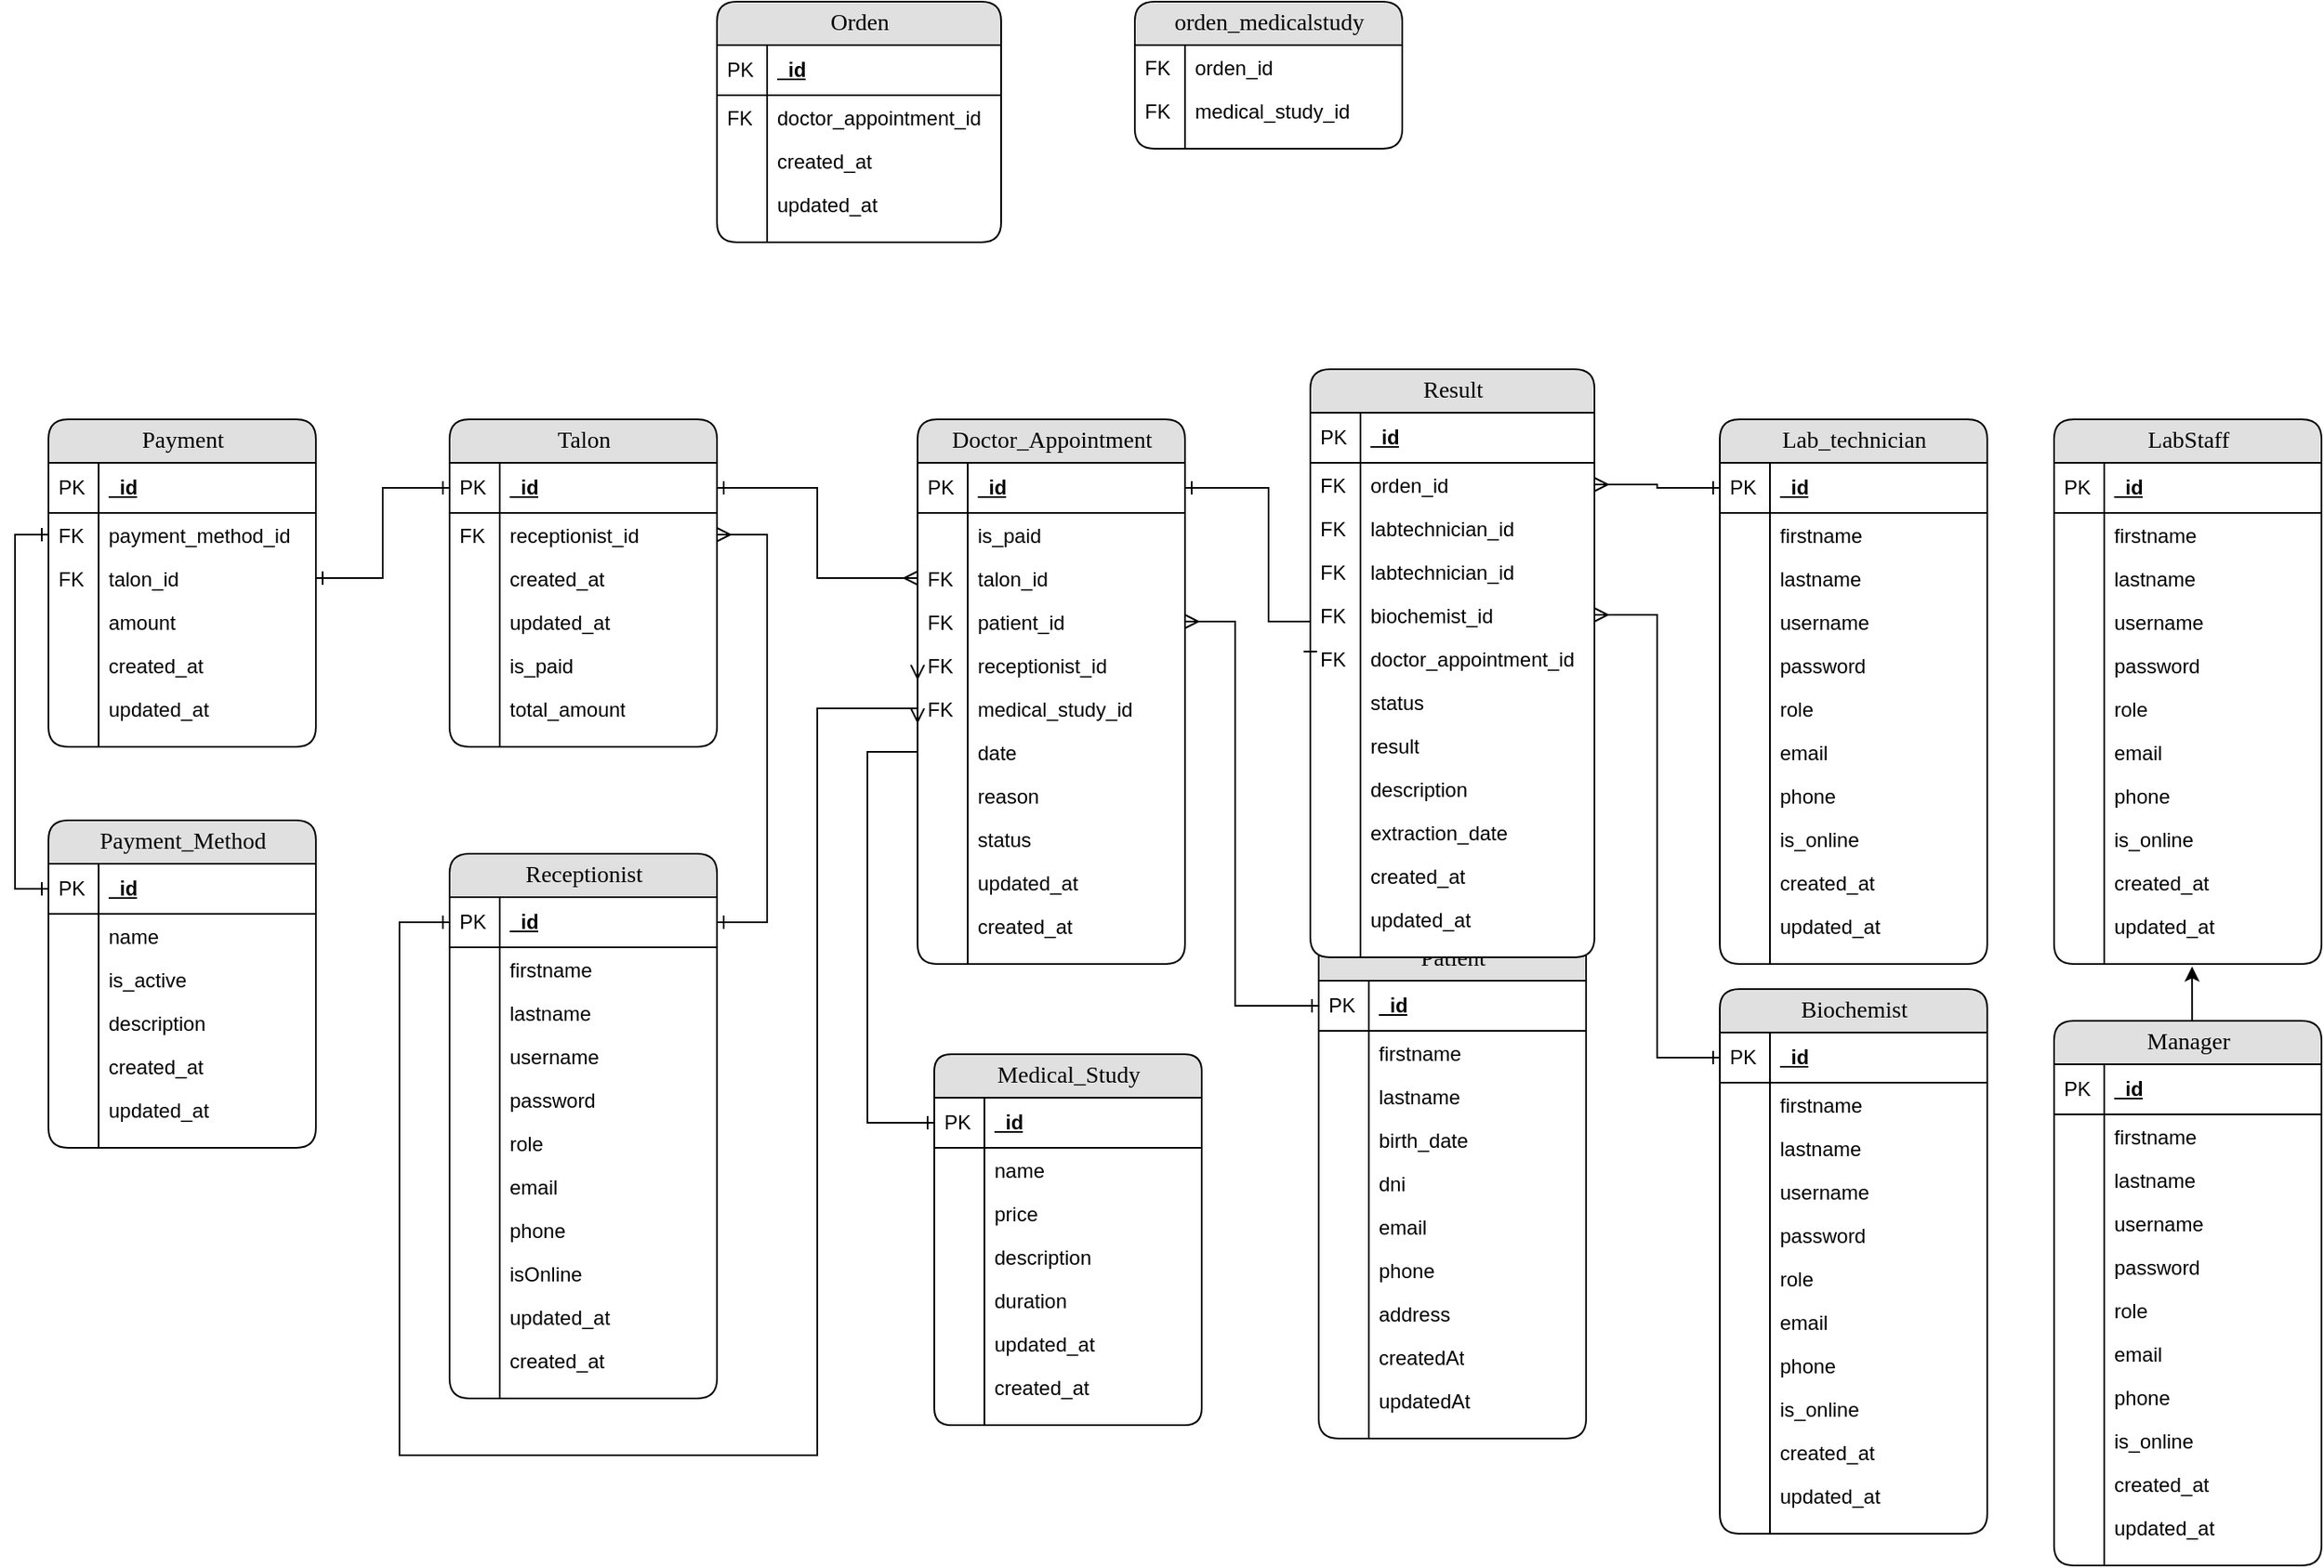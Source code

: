 <mxfile version="28.2.5">
  <diagram name="Page-1" id="e56a1550-8fbb-45ad-956c-1786394a9013">
    <mxGraphModel dx="3626" dy="2443" grid="1" gridSize="10" guides="1" tooltips="1" connect="1" arrows="1" fold="1" page="1" pageScale="1" pageWidth="1100" pageHeight="850" background="none" math="0" shadow="0">
      <root>
        <mxCell id="0" />
        <mxCell id="1" parent="0" />
        <mxCell id="2e49270ec7c68f3f-80" value="Manager" style="swimlane;html=1;fontStyle=0;childLayout=stackLayout;horizontal=1;startSize=26;fillColor=#e0e0e0;horizontalStack=0;resizeParent=1;resizeLast=0;collapsible=1;marginBottom=0;swimlaneFillColor=#ffffff;align=center;rounded=1;shadow=0;comic=0;labelBackgroundColor=none;strokeWidth=1;fontFamily=Verdana;fontSize=14;gradientColor=none;" parent="1" vertex="1">
          <mxGeometry x="40" y="-1000" width="160" height="326" as="geometry" />
        </mxCell>
        <mxCell id="2e49270ec7c68f3f-81" value="_id" style="shape=partialRectangle;top=0;left=0;right=0;bottom=1;html=1;align=left;verticalAlign=middle;fillColor=none;spacingLeft=34;spacingRight=4;whiteSpace=wrap;overflow=hidden;rotatable=0;points=[[0,0.5],[1,0.5]];portConstraint=eastwest;dropTarget=0;fontStyle=5;" parent="2e49270ec7c68f3f-80" vertex="1">
          <mxGeometry y="26" width="160" height="30" as="geometry" />
        </mxCell>
        <mxCell id="2e49270ec7c68f3f-82" value="PK" style="shape=partialRectangle;top=0;left=0;bottom=0;html=1;fillColor=none;align=left;verticalAlign=middle;spacingLeft=4;spacingRight=4;whiteSpace=wrap;overflow=hidden;rotatable=0;points=[];portConstraint=eastwest;part=1;" parent="2e49270ec7c68f3f-81" vertex="1" connectable="0">
          <mxGeometry width="30" height="30" as="geometry" />
        </mxCell>
        <mxCell id="2e49270ec7c68f3f-83" value="firstname" style="shape=partialRectangle;top=0;left=0;right=0;bottom=0;html=1;align=left;verticalAlign=top;fillColor=none;spacingLeft=34;spacingRight=4;whiteSpace=wrap;overflow=hidden;rotatable=0;points=[[0,0.5],[1,0.5]];portConstraint=eastwest;dropTarget=0;" parent="2e49270ec7c68f3f-80" vertex="1">
          <mxGeometry y="56" width="160" height="26" as="geometry" />
        </mxCell>
        <mxCell id="2e49270ec7c68f3f-84" value="" style="shape=partialRectangle;top=0;left=0;bottom=0;html=1;fillColor=none;align=left;verticalAlign=top;spacingLeft=4;spacingRight=4;whiteSpace=wrap;overflow=hidden;rotatable=0;points=[];portConstraint=eastwest;part=1;" parent="2e49270ec7c68f3f-83" vertex="1" connectable="0">
          <mxGeometry width="30" height="26" as="geometry" />
        </mxCell>
        <mxCell id="2e49270ec7c68f3f-85" value="lastname" style="shape=partialRectangle;top=0;left=0;right=0;bottom=0;html=1;align=left;verticalAlign=top;fillColor=none;spacingLeft=34;spacingRight=4;whiteSpace=wrap;overflow=hidden;rotatable=0;points=[[0,0.5],[1,0.5]];portConstraint=eastwest;dropTarget=0;" parent="2e49270ec7c68f3f-80" vertex="1">
          <mxGeometry y="82" width="160" height="26" as="geometry" />
        </mxCell>
        <mxCell id="2e49270ec7c68f3f-86" value="" style="shape=partialRectangle;top=0;left=0;bottom=0;html=1;fillColor=none;align=left;verticalAlign=top;spacingLeft=4;spacingRight=4;whiteSpace=wrap;overflow=hidden;rotatable=0;points=[];portConstraint=eastwest;part=1;" parent="2e49270ec7c68f3f-85" vertex="1" connectable="0">
          <mxGeometry width="30" height="26" as="geometry" />
        </mxCell>
        <mxCell id="2e49270ec7c68f3f-87" value="username" style="shape=partialRectangle;top=0;left=0;right=0;bottom=0;html=1;align=left;verticalAlign=top;fillColor=none;spacingLeft=34;spacingRight=4;whiteSpace=wrap;overflow=hidden;rotatable=0;points=[[0,0.5],[1,0.5]];portConstraint=eastwest;dropTarget=0;" parent="2e49270ec7c68f3f-80" vertex="1">
          <mxGeometry y="108" width="160" height="26" as="geometry" />
        </mxCell>
        <mxCell id="2e49270ec7c68f3f-88" value="" style="shape=partialRectangle;top=0;left=0;bottom=0;html=1;fillColor=none;align=left;verticalAlign=top;spacingLeft=4;spacingRight=4;whiteSpace=wrap;overflow=hidden;rotatable=0;points=[];portConstraint=eastwest;part=1;" parent="2e49270ec7c68f3f-87" vertex="1" connectable="0">
          <mxGeometry width="30" height="26" as="geometry" />
        </mxCell>
        <mxCell id="49cADLBPBtZ4L44L_sYj-3" value="password" style="shape=partialRectangle;top=0;left=0;right=0;bottom=0;html=1;align=left;verticalAlign=top;fillColor=none;spacingLeft=34;spacingRight=4;whiteSpace=wrap;overflow=hidden;rotatable=0;points=[[0,0.5],[1,0.5]];portConstraint=eastwest;dropTarget=0;" parent="2e49270ec7c68f3f-80" vertex="1">
          <mxGeometry y="134" width="160" height="26" as="geometry" />
        </mxCell>
        <mxCell id="49cADLBPBtZ4L44L_sYj-4" value="" style="shape=partialRectangle;top=0;left=0;bottom=0;html=1;fillColor=none;align=left;verticalAlign=top;spacingLeft=4;spacingRight=4;whiteSpace=wrap;overflow=hidden;rotatable=0;points=[];portConstraint=eastwest;part=1;" parent="49cADLBPBtZ4L44L_sYj-3" vertex="1" connectable="0">
          <mxGeometry width="30" height="26" as="geometry" />
        </mxCell>
        <mxCell id="49cADLBPBtZ4L44L_sYj-5" value="role" style="shape=partialRectangle;top=0;left=0;right=0;bottom=0;html=1;align=left;verticalAlign=top;fillColor=none;spacingLeft=34;spacingRight=4;whiteSpace=wrap;overflow=hidden;rotatable=0;points=[[0,0.5],[1,0.5]];portConstraint=eastwest;dropTarget=0;" parent="2e49270ec7c68f3f-80" vertex="1">
          <mxGeometry y="160" width="160" height="26" as="geometry" />
        </mxCell>
        <mxCell id="49cADLBPBtZ4L44L_sYj-6" value="" style="shape=partialRectangle;top=0;left=0;bottom=0;html=1;fillColor=none;align=left;verticalAlign=top;spacingLeft=4;spacingRight=4;whiteSpace=wrap;overflow=hidden;rotatable=0;points=[];portConstraint=eastwest;part=1;" parent="49cADLBPBtZ4L44L_sYj-5" vertex="1" connectable="0">
          <mxGeometry width="30" height="26" as="geometry" />
        </mxCell>
        <mxCell id="49cADLBPBtZ4L44L_sYj-7" value="email" style="shape=partialRectangle;top=0;left=0;right=0;bottom=0;html=1;align=left;verticalAlign=top;fillColor=none;spacingLeft=34;spacingRight=4;whiteSpace=wrap;overflow=hidden;rotatable=0;points=[[0,0.5],[1,0.5]];portConstraint=eastwest;dropTarget=0;" parent="2e49270ec7c68f3f-80" vertex="1">
          <mxGeometry y="186" width="160" height="26" as="geometry" />
        </mxCell>
        <mxCell id="49cADLBPBtZ4L44L_sYj-8" value="" style="shape=partialRectangle;top=0;left=0;bottom=0;html=1;fillColor=none;align=left;verticalAlign=top;spacingLeft=4;spacingRight=4;whiteSpace=wrap;overflow=hidden;rotatable=0;points=[];portConstraint=eastwest;part=1;" parent="49cADLBPBtZ4L44L_sYj-7" vertex="1" connectable="0">
          <mxGeometry width="30" height="26" as="geometry" />
        </mxCell>
        <mxCell id="49cADLBPBtZ4L44L_sYj-9" value="phone" style="shape=partialRectangle;top=0;left=0;right=0;bottom=0;html=1;align=left;verticalAlign=top;fillColor=none;spacingLeft=34;spacingRight=4;whiteSpace=wrap;overflow=hidden;rotatable=0;points=[[0,0.5],[1,0.5]];portConstraint=eastwest;dropTarget=0;" parent="2e49270ec7c68f3f-80" vertex="1">
          <mxGeometry y="212" width="160" height="26" as="geometry" />
        </mxCell>
        <mxCell id="49cADLBPBtZ4L44L_sYj-10" value="" style="shape=partialRectangle;top=0;left=0;bottom=0;html=1;fillColor=none;align=left;verticalAlign=top;spacingLeft=4;spacingRight=4;whiteSpace=wrap;overflow=hidden;rotatable=0;points=[];portConstraint=eastwest;part=1;" parent="49cADLBPBtZ4L44L_sYj-9" vertex="1" connectable="0">
          <mxGeometry width="30" height="26" as="geometry" />
        </mxCell>
        <mxCell id="TTPjQC0c32JVC69JOhkK-170" value="is_online" style="shape=partialRectangle;top=0;left=0;right=0;bottom=0;html=1;align=left;verticalAlign=top;fillColor=none;spacingLeft=34;spacingRight=4;whiteSpace=wrap;overflow=hidden;rotatable=0;points=[[0,0.5],[1,0.5]];portConstraint=eastwest;dropTarget=0;" parent="2e49270ec7c68f3f-80" vertex="1">
          <mxGeometry y="238" width="160" height="26" as="geometry" />
        </mxCell>
        <mxCell id="TTPjQC0c32JVC69JOhkK-171" value="" style="shape=partialRectangle;top=0;left=0;bottom=0;html=1;fillColor=none;align=left;verticalAlign=top;spacingLeft=4;spacingRight=4;whiteSpace=wrap;overflow=hidden;rotatable=0;points=[];portConstraint=eastwest;part=1;" parent="TTPjQC0c32JVC69JOhkK-170" vertex="1" connectable="0">
          <mxGeometry width="30" height="26" as="geometry" />
        </mxCell>
        <mxCell id="TTPjQC0c32JVC69JOhkK-83" value="created_at" style="shape=partialRectangle;top=0;left=0;right=0;bottom=0;html=1;align=left;verticalAlign=top;fillColor=none;spacingLeft=34;spacingRight=4;whiteSpace=wrap;overflow=hidden;rotatable=0;points=[[0,0.5],[1,0.5]];portConstraint=eastwest;dropTarget=0;" parent="2e49270ec7c68f3f-80" vertex="1">
          <mxGeometry y="264" width="160" height="26" as="geometry" />
        </mxCell>
        <mxCell id="TTPjQC0c32JVC69JOhkK-84" value="" style="shape=partialRectangle;top=0;left=0;bottom=0;html=1;fillColor=none;align=left;verticalAlign=top;spacingLeft=4;spacingRight=4;whiteSpace=wrap;overflow=hidden;rotatable=0;points=[];portConstraint=eastwest;part=1;" parent="TTPjQC0c32JVC69JOhkK-83" vertex="1" connectable="0">
          <mxGeometry width="30" height="26" as="geometry" />
        </mxCell>
        <mxCell id="TTPjQC0c32JVC69JOhkK-85" value="updated_at" style="shape=partialRectangle;top=0;left=0;right=0;bottom=0;html=1;align=left;verticalAlign=top;fillColor=none;spacingLeft=34;spacingRight=4;whiteSpace=wrap;overflow=hidden;rotatable=0;points=[[0,0.5],[1,0.5]];portConstraint=eastwest;dropTarget=0;" parent="2e49270ec7c68f3f-80" vertex="1">
          <mxGeometry y="290" width="160" height="26" as="geometry" />
        </mxCell>
        <mxCell id="TTPjQC0c32JVC69JOhkK-86" value="" style="shape=partialRectangle;top=0;left=0;bottom=0;html=1;fillColor=none;align=left;verticalAlign=top;spacingLeft=4;spacingRight=4;whiteSpace=wrap;overflow=hidden;rotatable=0;points=[];portConstraint=eastwest;part=1;" parent="TTPjQC0c32JVC69JOhkK-85" vertex="1" connectable="0">
          <mxGeometry width="30" height="26" as="geometry" />
        </mxCell>
        <mxCell id="2e49270ec7c68f3f-89" value="" style="shape=partialRectangle;top=0;left=0;right=0;bottom=0;html=1;align=left;verticalAlign=top;fillColor=none;spacingLeft=34;spacingRight=4;whiteSpace=wrap;overflow=hidden;rotatable=0;points=[[0,0.5],[1,0.5]];portConstraint=eastwest;dropTarget=0;" parent="2e49270ec7c68f3f-80" vertex="1">
          <mxGeometry y="316" width="160" height="10" as="geometry" />
        </mxCell>
        <mxCell id="2e49270ec7c68f3f-90" value="" style="shape=partialRectangle;top=0;left=0;bottom=0;html=1;fillColor=none;align=left;verticalAlign=top;spacingLeft=4;spacingRight=4;whiteSpace=wrap;overflow=hidden;rotatable=0;points=[];portConstraint=eastwest;part=1;" parent="2e49270ec7c68f3f-89" vertex="1" connectable="0">
          <mxGeometry width="30" height="10" as="geometry" />
        </mxCell>
        <mxCell id="49cADLBPBtZ4L44L_sYj-17" value="LabStaff" style="swimlane;html=1;fontStyle=0;childLayout=stackLayout;horizontal=1;startSize=26;fillColor=#e0e0e0;horizontalStack=0;resizeParent=1;resizeLast=0;collapsible=1;marginBottom=0;swimlaneFillColor=#ffffff;align=center;rounded=1;shadow=0;comic=0;labelBackgroundColor=none;strokeWidth=1;fontFamily=Verdana;fontSize=14;gradientColor=none;" parent="1" vertex="1">
          <mxGeometry x="40" y="-1360" width="160" height="326" as="geometry" />
        </mxCell>
        <mxCell id="49cADLBPBtZ4L44L_sYj-18" value="_id" style="shape=partialRectangle;top=0;left=0;right=0;bottom=1;html=1;align=left;verticalAlign=middle;fillColor=none;spacingLeft=34;spacingRight=4;whiteSpace=wrap;overflow=hidden;rotatable=0;points=[[0,0.5],[1,0.5]];portConstraint=eastwest;dropTarget=0;fontStyle=5;" parent="49cADLBPBtZ4L44L_sYj-17" vertex="1">
          <mxGeometry y="26" width="160" height="30" as="geometry" />
        </mxCell>
        <mxCell id="49cADLBPBtZ4L44L_sYj-19" value="PK" style="shape=partialRectangle;top=0;left=0;bottom=0;html=1;fillColor=none;align=left;verticalAlign=middle;spacingLeft=4;spacingRight=4;whiteSpace=wrap;overflow=hidden;rotatable=0;points=[];portConstraint=eastwest;part=1;" parent="49cADLBPBtZ4L44L_sYj-18" vertex="1" connectable="0">
          <mxGeometry width="30" height="30" as="geometry" />
        </mxCell>
        <mxCell id="49cADLBPBtZ4L44L_sYj-20" value="firstname" style="shape=partialRectangle;top=0;left=0;right=0;bottom=0;html=1;align=left;verticalAlign=top;fillColor=none;spacingLeft=34;spacingRight=4;whiteSpace=wrap;overflow=hidden;rotatable=0;points=[[0,0.5],[1,0.5]];portConstraint=eastwest;dropTarget=0;" parent="49cADLBPBtZ4L44L_sYj-17" vertex="1">
          <mxGeometry y="56" width="160" height="26" as="geometry" />
        </mxCell>
        <mxCell id="49cADLBPBtZ4L44L_sYj-21" value="" style="shape=partialRectangle;top=0;left=0;bottom=0;html=1;fillColor=none;align=left;verticalAlign=top;spacingLeft=4;spacingRight=4;whiteSpace=wrap;overflow=hidden;rotatable=0;points=[];portConstraint=eastwest;part=1;" parent="49cADLBPBtZ4L44L_sYj-20" vertex="1" connectable="0">
          <mxGeometry width="30" height="26" as="geometry" />
        </mxCell>
        <mxCell id="49cADLBPBtZ4L44L_sYj-22" value="lastname" style="shape=partialRectangle;top=0;left=0;right=0;bottom=0;html=1;align=left;verticalAlign=top;fillColor=none;spacingLeft=34;spacingRight=4;whiteSpace=wrap;overflow=hidden;rotatable=0;points=[[0,0.5],[1,0.5]];portConstraint=eastwest;dropTarget=0;" parent="49cADLBPBtZ4L44L_sYj-17" vertex="1">
          <mxGeometry y="82" width="160" height="26" as="geometry" />
        </mxCell>
        <mxCell id="49cADLBPBtZ4L44L_sYj-23" value="" style="shape=partialRectangle;top=0;left=0;bottom=0;html=1;fillColor=none;align=left;verticalAlign=top;spacingLeft=4;spacingRight=4;whiteSpace=wrap;overflow=hidden;rotatable=0;points=[];portConstraint=eastwest;part=1;" parent="49cADLBPBtZ4L44L_sYj-22" vertex="1" connectable="0">
          <mxGeometry width="30" height="26" as="geometry" />
        </mxCell>
        <mxCell id="49cADLBPBtZ4L44L_sYj-24" value="username" style="shape=partialRectangle;top=0;left=0;right=0;bottom=0;html=1;align=left;verticalAlign=top;fillColor=none;spacingLeft=34;spacingRight=4;whiteSpace=wrap;overflow=hidden;rotatable=0;points=[[0,0.5],[1,0.5]];portConstraint=eastwest;dropTarget=0;" parent="49cADLBPBtZ4L44L_sYj-17" vertex="1">
          <mxGeometry y="108" width="160" height="26" as="geometry" />
        </mxCell>
        <mxCell id="49cADLBPBtZ4L44L_sYj-25" value="" style="shape=partialRectangle;top=0;left=0;bottom=0;html=1;fillColor=none;align=left;verticalAlign=top;spacingLeft=4;spacingRight=4;whiteSpace=wrap;overflow=hidden;rotatable=0;points=[];portConstraint=eastwest;part=1;" parent="49cADLBPBtZ4L44L_sYj-24" vertex="1" connectable="0">
          <mxGeometry width="30" height="26" as="geometry" />
        </mxCell>
        <mxCell id="49cADLBPBtZ4L44L_sYj-26" value="password" style="shape=partialRectangle;top=0;left=0;right=0;bottom=0;html=1;align=left;verticalAlign=top;fillColor=none;spacingLeft=34;spacingRight=4;whiteSpace=wrap;overflow=hidden;rotatable=0;points=[[0,0.5],[1,0.5]];portConstraint=eastwest;dropTarget=0;" parent="49cADLBPBtZ4L44L_sYj-17" vertex="1">
          <mxGeometry y="134" width="160" height="26" as="geometry" />
        </mxCell>
        <mxCell id="49cADLBPBtZ4L44L_sYj-27" value="" style="shape=partialRectangle;top=0;left=0;bottom=0;html=1;fillColor=none;align=left;verticalAlign=top;spacingLeft=4;spacingRight=4;whiteSpace=wrap;overflow=hidden;rotatable=0;points=[];portConstraint=eastwest;part=1;" parent="49cADLBPBtZ4L44L_sYj-26" vertex="1" connectable="0">
          <mxGeometry width="30" height="26" as="geometry" />
        </mxCell>
        <mxCell id="49cADLBPBtZ4L44L_sYj-28" value="role" style="shape=partialRectangle;top=0;left=0;right=0;bottom=0;html=1;align=left;verticalAlign=top;fillColor=none;spacingLeft=34;spacingRight=4;whiteSpace=wrap;overflow=hidden;rotatable=0;points=[[0,0.5],[1,0.5]];portConstraint=eastwest;dropTarget=0;" parent="49cADLBPBtZ4L44L_sYj-17" vertex="1">
          <mxGeometry y="160" width="160" height="26" as="geometry" />
        </mxCell>
        <mxCell id="49cADLBPBtZ4L44L_sYj-29" value="" style="shape=partialRectangle;top=0;left=0;bottom=0;html=1;fillColor=none;align=left;verticalAlign=top;spacingLeft=4;spacingRight=4;whiteSpace=wrap;overflow=hidden;rotatable=0;points=[];portConstraint=eastwest;part=1;" parent="49cADLBPBtZ4L44L_sYj-28" vertex="1" connectable="0">
          <mxGeometry width="30" height="26" as="geometry" />
        </mxCell>
        <mxCell id="49cADLBPBtZ4L44L_sYj-30" value="email" style="shape=partialRectangle;top=0;left=0;right=0;bottom=0;html=1;align=left;verticalAlign=top;fillColor=none;spacingLeft=34;spacingRight=4;whiteSpace=wrap;overflow=hidden;rotatable=0;points=[[0,0.5],[1,0.5]];portConstraint=eastwest;dropTarget=0;" parent="49cADLBPBtZ4L44L_sYj-17" vertex="1">
          <mxGeometry y="186" width="160" height="26" as="geometry" />
        </mxCell>
        <mxCell id="49cADLBPBtZ4L44L_sYj-31" value="" style="shape=partialRectangle;top=0;left=0;bottom=0;html=1;fillColor=none;align=left;verticalAlign=top;spacingLeft=4;spacingRight=4;whiteSpace=wrap;overflow=hidden;rotatable=0;points=[];portConstraint=eastwest;part=1;" parent="49cADLBPBtZ4L44L_sYj-30" vertex="1" connectable="0">
          <mxGeometry width="30" height="26" as="geometry" />
        </mxCell>
        <mxCell id="49cADLBPBtZ4L44L_sYj-32" value="phone" style="shape=partialRectangle;top=0;left=0;right=0;bottom=0;html=1;align=left;verticalAlign=top;fillColor=none;spacingLeft=34;spacingRight=4;whiteSpace=wrap;overflow=hidden;rotatable=0;points=[[0,0.5],[1,0.5]];portConstraint=eastwest;dropTarget=0;" parent="49cADLBPBtZ4L44L_sYj-17" vertex="1">
          <mxGeometry y="212" width="160" height="26" as="geometry" />
        </mxCell>
        <mxCell id="49cADLBPBtZ4L44L_sYj-33" value="" style="shape=partialRectangle;top=0;left=0;bottom=0;html=1;fillColor=none;align=left;verticalAlign=top;spacingLeft=4;spacingRight=4;whiteSpace=wrap;overflow=hidden;rotatable=0;points=[];portConstraint=eastwest;part=1;" parent="49cADLBPBtZ4L44L_sYj-32" vertex="1" connectable="0">
          <mxGeometry width="30" height="26" as="geometry" />
        </mxCell>
        <mxCell id="49cADLBPBtZ4L44L_sYj-34" value="is_online" style="shape=partialRectangle;top=0;left=0;right=0;bottom=0;html=1;align=left;verticalAlign=top;fillColor=none;spacingLeft=34;spacingRight=4;whiteSpace=wrap;overflow=hidden;rotatable=0;points=[[0,0.5],[1,0.5]];portConstraint=eastwest;dropTarget=0;" parent="49cADLBPBtZ4L44L_sYj-17" vertex="1">
          <mxGeometry y="238" width="160" height="26" as="geometry" />
        </mxCell>
        <mxCell id="49cADLBPBtZ4L44L_sYj-35" value="" style="shape=partialRectangle;top=0;left=0;bottom=0;html=1;fillColor=none;align=left;verticalAlign=top;spacingLeft=4;spacingRight=4;whiteSpace=wrap;overflow=hidden;rotatable=0;points=[];portConstraint=eastwest;part=1;" parent="49cADLBPBtZ4L44L_sYj-34" vertex="1" connectable="0">
          <mxGeometry width="30" height="26" as="geometry" />
        </mxCell>
        <mxCell id="TTPjQC0c32JVC69JOhkK-67" value="created_at" style="shape=partialRectangle;top=0;left=0;right=0;bottom=0;html=1;align=left;verticalAlign=top;fillColor=none;spacingLeft=34;spacingRight=4;whiteSpace=wrap;overflow=hidden;rotatable=0;points=[[0,0.5],[1,0.5]];portConstraint=eastwest;dropTarget=0;" parent="49cADLBPBtZ4L44L_sYj-17" vertex="1">
          <mxGeometry y="264" width="160" height="26" as="geometry" />
        </mxCell>
        <mxCell id="TTPjQC0c32JVC69JOhkK-68" value="" style="shape=partialRectangle;top=0;left=0;bottom=0;html=1;fillColor=none;align=left;verticalAlign=top;spacingLeft=4;spacingRight=4;whiteSpace=wrap;overflow=hidden;rotatable=0;points=[];portConstraint=eastwest;part=1;" parent="TTPjQC0c32JVC69JOhkK-67" vertex="1" connectable="0">
          <mxGeometry width="30" height="26" as="geometry" />
        </mxCell>
        <mxCell id="TTPjQC0c32JVC69JOhkK-69" value="updated_at" style="shape=partialRectangle;top=0;left=0;right=0;bottom=0;html=1;align=left;verticalAlign=top;fillColor=none;spacingLeft=34;spacingRight=4;whiteSpace=wrap;overflow=hidden;rotatable=0;points=[[0,0.5],[1,0.5]];portConstraint=eastwest;dropTarget=0;" parent="49cADLBPBtZ4L44L_sYj-17" vertex="1">
          <mxGeometry y="290" width="160" height="26" as="geometry" />
        </mxCell>
        <mxCell id="TTPjQC0c32JVC69JOhkK-70" value="" style="shape=partialRectangle;top=0;left=0;bottom=0;html=1;fillColor=none;align=left;verticalAlign=top;spacingLeft=4;spacingRight=4;whiteSpace=wrap;overflow=hidden;rotatable=0;points=[];portConstraint=eastwest;part=1;" parent="TTPjQC0c32JVC69JOhkK-69" vertex="1" connectable="0">
          <mxGeometry width="30" height="26" as="geometry" />
        </mxCell>
        <mxCell id="49cADLBPBtZ4L44L_sYj-40" value="" style="shape=partialRectangle;top=0;left=0;right=0;bottom=0;html=1;align=left;verticalAlign=top;fillColor=none;spacingLeft=34;spacingRight=4;whiteSpace=wrap;overflow=hidden;rotatable=0;points=[[0,0.5],[1,0.5]];portConstraint=eastwest;dropTarget=0;" parent="49cADLBPBtZ4L44L_sYj-17" vertex="1">
          <mxGeometry y="316" width="160" height="10" as="geometry" />
        </mxCell>
        <mxCell id="49cADLBPBtZ4L44L_sYj-41" value="" style="shape=partialRectangle;top=0;left=0;bottom=0;html=1;fillColor=none;align=left;verticalAlign=top;spacingLeft=4;spacingRight=4;whiteSpace=wrap;overflow=hidden;rotatable=0;points=[];portConstraint=eastwest;part=1;" parent="49cADLBPBtZ4L44L_sYj-40" vertex="1" connectable="0">
          <mxGeometry width="30" height="10" as="geometry" />
        </mxCell>
        <mxCell id="49cADLBPBtZ4L44L_sYj-54" value="Medical_Study" style="swimlane;html=1;fontStyle=0;childLayout=stackLayout;horizontal=1;startSize=26;fillColor=#e0e0e0;horizontalStack=0;resizeParent=1;resizeLast=0;collapsible=1;marginBottom=0;swimlaneFillColor=#ffffff;align=center;rounded=1;shadow=0;comic=0;labelBackgroundColor=none;strokeWidth=1;fontFamily=Verdana;fontSize=14;gradientColor=none;arcSize=13;" parent="1" vertex="1">
          <mxGeometry x="-630" y="-980" width="160" height="222" as="geometry">
            <mxRectangle x="-610" y="-1280" width="130" height="30" as="alternateBounds" />
          </mxGeometry>
        </mxCell>
        <mxCell id="49cADLBPBtZ4L44L_sYj-55" value="_id" style="shape=partialRectangle;top=0;left=0;right=0;bottom=1;html=1;align=left;verticalAlign=middle;fillColor=none;spacingLeft=34;spacingRight=4;whiteSpace=wrap;overflow=hidden;rotatable=0;points=[[0,0.5],[1,0.5]];portConstraint=eastwest;dropTarget=0;fontStyle=5;" parent="49cADLBPBtZ4L44L_sYj-54" vertex="1">
          <mxGeometry y="26" width="160" height="30" as="geometry" />
        </mxCell>
        <mxCell id="49cADLBPBtZ4L44L_sYj-56" value="PK" style="shape=partialRectangle;top=0;left=0;bottom=0;html=1;fillColor=none;align=left;verticalAlign=middle;spacingLeft=4;spacingRight=4;whiteSpace=wrap;overflow=hidden;rotatable=0;points=[];portConstraint=eastwest;part=1;" parent="49cADLBPBtZ4L44L_sYj-55" vertex="1" connectable="0">
          <mxGeometry width="30" height="30" as="geometry" />
        </mxCell>
        <mxCell id="49cADLBPBtZ4L44L_sYj-57" value="name" style="shape=partialRectangle;top=0;left=0;right=0;bottom=0;html=1;align=left;verticalAlign=top;fillColor=none;spacingLeft=34;spacingRight=4;whiteSpace=wrap;overflow=hidden;rotatable=0;points=[[0,0.5],[1,0.5]];portConstraint=eastwest;dropTarget=0;" parent="49cADLBPBtZ4L44L_sYj-54" vertex="1">
          <mxGeometry y="56" width="160" height="26" as="geometry" />
        </mxCell>
        <mxCell id="49cADLBPBtZ4L44L_sYj-58" value="" style="shape=partialRectangle;top=0;left=0;bottom=0;html=1;fillColor=none;align=left;verticalAlign=top;spacingLeft=4;spacingRight=4;whiteSpace=wrap;overflow=hidden;rotatable=0;points=[];portConstraint=eastwest;part=1;" parent="49cADLBPBtZ4L44L_sYj-57" vertex="1" connectable="0">
          <mxGeometry width="30" height="26" as="geometry" />
        </mxCell>
        <mxCell id="49cADLBPBtZ4L44L_sYj-59" value="price" style="shape=partialRectangle;top=0;left=0;right=0;bottom=0;html=1;align=left;verticalAlign=top;fillColor=none;spacingLeft=34;spacingRight=4;whiteSpace=wrap;overflow=hidden;rotatable=0;points=[[0,0.5],[1,0.5]];portConstraint=eastwest;dropTarget=0;" parent="49cADLBPBtZ4L44L_sYj-54" vertex="1">
          <mxGeometry y="82" width="160" height="26" as="geometry" />
        </mxCell>
        <mxCell id="49cADLBPBtZ4L44L_sYj-60" value="" style="shape=partialRectangle;top=0;left=0;bottom=0;html=1;fillColor=none;align=left;verticalAlign=top;spacingLeft=4;spacingRight=4;whiteSpace=wrap;overflow=hidden;rotatable=0;points=[];portConstraint=eastwest;part=1;" parent="49cADLBPBtZ4L44L_sYj-59" vertex="1" connectable="0">
          <mxGeometry width="30" height="26" as="geometry" />
        </mxCell>
        <mxCell id="49cADLBPBtZ4L44L_sYj-61" value="description" style="shape=partialRectangle;top=0;left=0;right=0;bottom=0;html=1;align=left;verticalAlign=top;fillColor=none;spacingLeft=34;spacingRight=4;whiteSpace=wrap;overflow=hidden;rotatable=0;points=[[0,0.5],[1,0.5]];portConstraint=eastwest;dropTarget=0;" parent="49cADLBPBtZ4L44L_sYj-54" vertex="1">
          <mxGeometry y="108" width="160" height="26" as="geometry" />
        </mxCell>
        <mxCell id="49cADLBPBtZ4L44L_sYj-62" value="" style="shape=partialRectangle;top=0;left=0;bottom=0;html=1;fillColor=none;align=left;verticalAlign=top;spacingLeft=4;spacingRight=4;whiteSpace=wrap;overflow=hidden;rotatable=0;points=[];portConstraint=eastwest;part=1;" parent="49cADLBPBtZ4L44L_sYj-61" vertex="1" connectable="0">
          <mxGeometry width="30" height="26" as="geometry" />
        </mxCell>
        <mxCell id="49cADLBPBtZ4L44L_sYj-63" value="duration&lt;div&gt;&lt;br&gt;&lt;/div&gt;" style="shape=partialRectangle;top=0;left=0;right=0;bottom=0;html=1;align=left;verticalAlign=top;fillColor=none;spacingLeft=34;spacingRight=4;whiteSpace=wrap;overflow=hidden;rotatable=0;points=[[0,0.5],[1,0.5]];portConstraint=eastwest;dropTarget=0;" parent="49cADLBPBtZ4L44L_sYj-54" vertex="1">
          <mxGeometry y="134" width="160" height="26" as="geometry" />
        </mxCell>
        <mxCell id="49cADLBPBtZ4L44L_sYj-64" value="" style="shape=partialRectangle;top=0;left=0;bottom=0;html=1;fillColor=none;align=left;verticalAlign=top;spacingLeft=4;spacingRight=4;whiteSpace=wrap;overflow=hidden;rotatable=0;points=[];portConstraint=eastwest;part=1;" parent="49cADLBPBtZ4L44L_sYj-63" vertex="1" connectable="0">
          <mxGeometry width="30" height="26" as="geometry" />
        </mxCell>
        <mxCell id="TTPjQC0c32JVC69JOhkK-65" value="updated_at" style="shape=partialRectangle;top=0;left=0;right=0;bottom=0;html=1;align=left;verticalAlign=top;fillColor=none;spacingLeft=34;spacingRight=4;whiteSpace=wrap;overflow=hidden;rotatable=0;points=[[0,0.5],[1,0.5]];portConstraint=eastwest;dropTarget=0;" parent="49cADLBPBtZ4L44L_sYj-54" vertex="1">
          <mxGeometry y="160" width="160" height="26" as="geometry" />
        </mxCell>
        <mxCell id="TTPjQC0c32JVC69JOhkK-66" value="" style="shape=partialRectangle;top=0;left=0;bottom=0;html=1;fillColor=none;align=left;verticalAlign=top;spacingLeft=4;spacingRight=4;whiteSpace=wrap;overflow=hidden;rotatable=0;points=[];portConstraint=eastwest;part=1;" parent="TTPjQC0c32JVC69JOhkK-65" vertex="1" connectable="0">
          <mxGeometry width="30" height="26" as="geometry" />
        </mxCell>
        <mxCell id="TTPjQC0c32JVC69JOhkK-63" value="created_at" style="shape=partialRectangle;top=0;left=0;right=0;bottom=0;html=1;align=left;verticalAlign=top;fillColor=none;spacingLeft=34;spacingRight=4;whiteSpace=wrap;overflow=hidden;rotatable=0;points=[[0,0.5],[1,0.5]];portConstraint=eastwest;dropTarget=0;" parent="49cADLBPBtZ4L44L_sYj-54" vertex="1">
          <mxGeometry y="186" width="160" height="26" as="geometry" />
        </mxCell>
        <mxCell id="TTPjQC0c32JVC69JOhkK-64" value="" style="shape=partialRectangle;top=0;left=0;bottom=0;html=1;fillColor=none;align=left;verticalAlign=top;spacingLeft=4;spacingRight=4;whiteSpace=wrap;overflow=hidden;rotatable=0;points=[];portConstraint=eastwest;part=1;" parent="TTPjQC0c32JVC69JOhkK-63" vertex="1" connectable="0">
          <mxGeometry width="30" height="26" as="geometry" />
        </mxCell>
        <mxCell id="49cADLBPBtZ4L44L_sYj-77" value="" style="shape=partialRectangle;top=0;left=0;right=0;bottom=0;html=1;align=left;verticalAlign=top;fillColor=none;spacingLeft=34;spacingRight=4;whiteSpace=wrap;overflow=hidden;rotatable=0;points=[[0,0.5],[1,0.5]];portConstraint=eastwest;dropTarget=0;" parent="49cADLBPBtZ4L44L_sYj-54" vertex="1">
          <mxGeometry y="212" width="160" height="10" as="geometry" />
        </mxCell>
        <mxCell id="49cADLBPBtZ4L44L_sYj-78" value="" style="shape=partialRectangle;top=0;left=0;bottom=0;html=1;fillColor=none;align=left;verticalAlign=top;spacingLeft=4;spacingRight=4;whiteSpace=wrap;overflow=hidden;rotatable=0;points=[];portConstraint=eastwest;part=1;" parent="49cADLBPBtZ4L44L_sYj-77" vertex="1" connectable="0">
          <mxGeometry width="30" height="10" as="geometry" />
        </mxCell>
        <mxCell id="49cADLBPBtZ4L44L_sYj-80" value="Receptionist" style="swimlane;html=1;fontStyle=0;childLayout=stackLayout;horizontal=1;startSize=26;fillColor=#e0e0e0;horizontalStack=0;resizeParent=1;resizeLast=0;collapsible=1;marginBottom=0;swimlaneFillColor=#ffffff;align=center;rounded=1;shadow=0;comic=0;labelBackgroundColor=none;strokeWidth=1;fontFamily=Verdana;fontSize=14;gradientColor=none;" parent="1" vertex="1">
          <mxGeometry x="-920" y="-1100" width="160" height="326" as="geometry" />
        </mxCell>
        <mxCell id="49cADLBPBtZ4L44L_sYj-81" value="_id" style="shape=partialRectangle;top=0;left=0;right=0;bottom=1;html=1;align=left;verticalAlign=middle;fillColor=none;spacingLeft=34;spacingRight=4;whiteSpace=wrap;overflow=hidden;rotatable=0;points=[[0,0.5],[1,0.5]];portConstraint=eastwest;dropTarget=0;fontStyle=5;" parent="49cADLBPBtZ4L44L_sYj-80" vertex="1">
          <mxGeometry y="26" width="160" height="30" as="geometry" />
        </mxCell>
        <mxCell id="49cADLBPBtZ4L44L_sYj-82" value="PK" style="shape=partialRectangle;top=0;left=0;bottom=0;html=1;fillColor=none;align=left;verticalAlign=middle;spacingLeft=4;spacingRight=4;whiteSpace=wrap;overflow=hidden;rotatable=0;points=[];portConstraint=eastwest;part=1;" parent="49cADLBPBtZ4L44L_sYj-81" vertex="1" connectable="0">
          <mxGeometry width="30" height="30" as="geometry" />
        </mxCell>
        <mxCell id="49cADLBPBtZ4L44L_sYj-83" value="firstname" style="shape=partialRectangle;top=0;left=0;right=0;bottom=0;html=1;align=left;verticalAlign=top;fillColor=none;spacingLeft=34;spacingRight=4;whiteSpace=wrap;overflow=hidden;rotatable=0;points=[[0,0.5],[1,0.5]];portConstraint=eastwest;dropTarget=0;" parent="49cADLBPBtZ4L44L_sYj-80" vertex="1">
          <mxGeometry y="56" width="160" height="26" as="geometry" />
        </mxCell>
        <mxCell id="49cADLBPBtZ4L44L_sYj-84" value="" style="shape=partialRectangle;top=0;left=0;bottom=0;html=1;fillColor=none;align=left;verticalAlign=top;spacingLeft=4;spacingRight=4;whiteSpace=wrap;overflow=hidden;rotatable=0;points=[];portConstraint=eastwest;part=1;" parent="49cADLBPBtZ4L44L_sYj-83" vertex="1" connectable="0">
          <mxGeometry width="30" height="26" as="geometry" />
        </mxCell>
        <mxCell id="49cADLBPBtZ4L44L_sYj-85" value="lastname" style="shape=partialRectangle;top=0;left=0;right=0;bottom=0;html=1;align=left;verticalAlign=top;fillColor=none;spacingLeft=34;spacingRight=4;whiteSpace=wrap;overflow=hidden;rotatable=0;points=[[0,0.5],[1,0.5]];portConstraint=eastwest;dropTarget=0;" parent="49cADLBPBtZ4L44L_sYj-80" vertex="1">
          <mxGeometry y="82" width="160" height="26" as="geometry" />
        </mxCell>
        <mxCell id="49cADLBPBtZ4L44L_sYj-86" value="" style="shape=partialRectangle;top=0;left=0;bottom=0;html=1;fillColor=none;align=left;verticalAlign=top;spacingLeft=4;spacingRight=4;whiteSpace=wrap;overflow=hidden;rotatable=0;points=[];portConstraint=eastwest;part=1;" parent="49cADLBPBtZ4L44L_sYj-85" vertex="1" connectable="0">
          <mxGeometry width="30" height="26" as="geometry" />
        </mxCell>
        <mxCell id="49cADLBPBtZ4L44L_sYj-87" value="username" style="shape=partialRectangle;top=0;left=0;right=0;bottom=0;html=1;align=left;verticalAlign=top;fillColor=none;spacingLeft=34;spacingRight=4;whiteSpace=wrap;overflow=hidden;rotatable=0;points=[[0,0.5],[1,0.5]];portConstraint=eastwest;dropTarget=0;" parent="49cADLBPBtZ4L44L_sYj-80" vertex="1">
          <mxGeometry y="108" width="160" height="26" as="geometry" />
        </mxCell>
        <mxCell id="49cADLBPBtZ4L44L_sYj-88" value="" style="shape=partialRectangle;top=0;left=0;bottom=0;html=1;fillColor=none;align=left;verticalAlign=top;spacingLeft=4;spacingRight=4;whiteSpace=wrap;overflow=hidden;rotatable=0;points=[];portConstraint=eastwest;part=1;" parent="49cADLBPBtZ4L44L_sYj-87" vertex="1" connectable="0">
          <mxGeometry width="30" height="26" as="geometry" />
        </mxCell>
        <mxCell id="49cADLBPBtZ4L44L_sYj-89" value="password" style="shape=partialRectangle;top=0;left=0;right=0;bottom=0;html=1;align=left;verticalAlign=top;fillColor=none;spacingLeft=34;spacingRight=4;whiteSpace=wrap;overflow=hidden;rotatable=0;points=[[0,0.5],[1,0.5]];portConstraint=eastwest;dropTarget=0;" parent="49cADLBPBtZ4L44L_sYj-80" vertex="1">
          <mxGeometry y="134" width="160" height="26" as="geometry" />
        </mxCell>
        <mxCell id="49cADLBPBtZ4L44L_sYj-90" value="" style="shape=partialRectangle;top=0;left=0;bottom=0;html=1;fillColor=none;align=left;verticalAlign=top;spacingLeft=4;spacingRight=4;whiteSpace=wrap;overflow=hidden;rotatable=0;points=[];portConstraint=eastwest;part=1;" parent="49cADLBPBtZ4L44L_sYj-89" vertex="1" connectable="0">
          <mxGeometry width="30" height="26" as="geometry" />
        </mxCell>
        <mxCell id="49cADLBPBtZ4L44L_sYj-91" value="role" style="shape=partialRectangle;top=0;left=0;right=0;bottom=0;html=1;align=left;verticalAlign=top;fillColor=none;spacingLeft=34;spacingRight=4;whiteSpace=wrap;overflow=hidden;rotatable=0;points=[[0,0.5],[1,0.5]];portConstraint=eastwest;dropTarget=0;" parent="49cADLBPBtZ4L44L_sYj-80" vertex="1">
          <mxGeometry y="160" width="160" height="26" as="geometry" />
        </mxCell>
        <mxCell id="49cADLBPBtZ4L44L_sYj-92" value="" style="shape=partialRectangle;top=0;left=0;bottom=0;html=1;fillColor=none;align=left;verticalAlign=top;spacingLeft=4;spacingRight=4;whiteSpace=wrap;overflow=hidden;rotatable=0;points=[];portConstraint=eastwest;part=1;" parent="49cADLBPBtZ4L44L_sYj-91" vertex="1" connectable="0">
          <mxGeometry width="30" height="26" as="geometry" />
        </mxCell>
        <mxCell id="49cADLBPBtZ4L44L_sYj-93" value="email" style="shape=partialRectangle;top=0;left=0;right=0;bottom=0;html=1;align=left;verticalAlign=top;fillColor=none;spacingLeft=34;spacingRight=4;whiteSpace=wrap;overflow=hidden;rotatable=0;points=[[0,0.5],[1,0.5]];portConstraint=eastwest;dropTarget=0;" parent="49cADLBPBtZ4L44L_sYj-80" vertex="1">
          <mxGeometry y="186" width="160" height="26" as="geometry" />
        </mxCell>
        <mxCell id="49cADLBPBtZ4L44L_sYj-94" value="" style="shape=partialRectangle;top=0;left=0;bottom=0;html=1;fillColor=none;align=left;verticalAlign=top;spacingLeft=4;spacingRight=4;whiteSpace=wrap;overflow=hidden;rotatable=0;points=[];portConstraint=eastwest;part=1;" parent="49cADLBPBtZ4L44L_sYj-93" vertex="1" connectable="0">
          <mxGeometry width="30" height="26" as="geometry" />
        </mxCell>
        <mxCell id="49cADLBPBtZ4L44L_sYj-95" value="phone" style="shape=partialRectangle;top=0;left=0;right=0;bottom=0;html=1;align=left;verticalAlign=top;fillColor=none;spacingLeft=34;spacingRight=4;whiteSpace=wrap;overflow=hidden;rotatable=0;points=[[0,0.5],[1,0.5]];portConstraint=eastwest;dropTarget=0;" parent="49cADLBPBtZ4L44L_sYj-80" vertex="1">
          <mxGeometry y="212" width="160" height="26" as="geometry" />
        </mxCell>
        <mxCell id="49cADLBPBtZ4L44L_sYj-96" value="" style="shape=partialRectangle;top=0;left=0;bottom=0;html=1;fillColor=none;align=left;verticalAlign=top;spacingLeft=4;spacingRight=4;whiteSpace=wrap;overflow=hidden;rotatable=0;points=[];portConstraint=eastwest;part=1;" parent="49cADLBPBtZ4L44L_sYj-95" vertex="1" connectable="0">
          <mxGeometry width="30" height="26" as="geometry" />
        </mxCell>
        <mxCell id="49cADLBPBtZ4L44L_sYj-97" value="isOnline" style="shape=partialRectangle;top=0;left=0;right=0;bottom=0;html=1;align=left;verticalAlign=top;fillColor=none;spacingLeft=34;spacingRight=4;whiteSpace=wrap;overflow=hidden;rotatable=0;points=[[0,0.5],[1,0.5]];portConstraint=eastwest;dropTarget=0;" parent="49cADLBPBtZ4L44L_sYj-80" vertex="1">
          <mxGeometry y="238" width="160" height="26" as="geometry" />
        </mxCell>
        <mxCell id="49cADLBPBtZ4L44L_sYj-98" value="" style="shape=partialRectangle;top=0;left=0;bottom=0;html=1;fillColor=none;align=left;verticalAlign=top;spacingLeft=4;spacingRight=4;whiteSpace=wrap;overflow=hidden;rotatable=0;points=[];portConstraint=eastwest;part=1;" parent="49cADLBPBtZ4L44L_sYj-97" vertex="1" connectable="0">
          <mxGeometry width="30" height="26" as="geometry" />
        </mxCell>
        <mxCell id="TTPjQC0c32JVC69JOhkK-81" value="updated_at" style="shape=partialRectangle;top=0;left=0;right=0;bottom=0;html=1;align=left;verticalAlign=top;fillColor=none;spacingLeft=34;spacingRight=4;whiteSpace=wrap;overflow=hidden;rotatable=0;points=[[0,0.5],[1,0.5]];portConstraint=eastwest;dropTarget=0;" parent="49cADLBPBtZ4L44L_sYj-80" vertex="1">
          <mxGeometry y="264" width="160" height="26" as="geometry" />
        </mxCell>
        <mxCell id="TTPjQC0c32JVC69JOhkK-82" value="" style="shape=partialRectangle;top=0;left=0;bottom=0;html=1;fillColor=none;align=left;verticalAlign=top;spacingLeft=4;spacingRight=4;whiteSpace=wrap;overflow=hidden;rotatable=0;points=[];portConstraint=eastwest;part=1;" parent="TTPjQC0c32JVC69JOhkK-81" vertex="1" connectable="0">
          <mxGeometry width="30" height="26" as="geometry" />
        </mxCell>
        <mxCell id="TTPjQC0c32JVC69JOhkK-79" value="created_at" style="shape=partialRectangle;top=0;left=0;right=0;bottom=0;html=1;align=left;verticalAlign=top;fillColor=none;spacingLeft=34;spacingRight=4;whiteSpace=wrap;overflow=hidden;rotatable=0;points=[[0,0.5],[1,0.5]];portConstraint=eastwest;dropTarget=0;" parent="49cADLBPBtZ4L44L_sYj-80" vertex="1">
          <mxGeometry y="290" width="160" height="26" as="geometry" />
        </mxCell>
        <mxCell id="TTPjQC0c32JVC69JOhkK-80" value="" style="shape=partialRectangle;top=0;left=0;bottom=0;html=1;fillColor=none;align=left;verticalAlign=top;spacingLeft=4;spacingRight=4;whiteSpace=wrap;overflow=hidden;rotatable=0;points=[];portConstraint=eastwest;part=1;" parent="TTPjQC0c32JVC69JOhkK-79" vertex="1" connectable="0">
          <mxGeometry width="30" height="26" as="geometry" />
        </mxCell>
        <mxCell id="49cADLBPBtZ4L44L_sYj-103" value="" style="shape=partialRectangle;top=0;left=0;right=0;bottom=0;html=1;align=left;verticalAlign=top;fillColor=none;spacingLeft=34;spacingRight=4;whiteSpace=wrap;overflow=hidden;rotatable=0;points=[[0,0.5],[1,0.5]];portConstraint=eastwest;dropTarget=0;" parent="49cADLBPBtZ4L44L_sYj-80" vertex="1">
          <mxGeometry y="316" width="160" height="10" as="geometry" />
        </mxCell>
        <mxCell id="49cADLBPBtZ4L44L_sYj-104" value="" style="shape=partialRectangle;top=0;left=0;bottom=0;html=1;fillColor=none;align=left;verticalAlign=top;spacingLeft=4;spacingRight=4;whiteSpace=wrap;overflow=hidden;rotatable=0;points=[];portConstraint=eastwest;part=1;" parent="49cADLBPBtZ4L44L_sYj-103" vertex="1" connectable="0">
          <mxGeometry width="30" height="10" as="geometry" />
        </mxCell>
        <mxCell id="49cADLBPBtZ4L44L_sYj-105" value="Lab_technician" style="swimlane;html=1;fontStyle=0;childLayout=stackLayout;horizontal=1;startSize=26;fillColor=#e0e0e0;horizontalStack=0;resizeParent=1;resizeLast=0;collapsible=1;marginBottom=0;swimlaneFillColor=#ffffff;align=center;rounded=1;shadow=0;comic=0;labelBackgroundColor=none;strokeWidth=1;fontFamily=Verdana;fontSize=14;gradientColor=none;" parent="1" vertex="1">
          <mxGeometry x="-160" y="-1360" width="160" height="326" as="geometry" />
        </mxCell>
        <mxCell id="49cADLBPBtZ4L44L_sYj-106" value="_id" style="shape=partialRectangle;top=0;left=0;right=0;bottom=1;html=1;align=left;verticalAlign=middle;fillColor=none;spacingLeft=34;spacingRight=4;whiteSpace=wrap;overflow=hidden;rotatable=0;points=[[0,0.5],[1,0.5]];portConstraint=eastwest;dropTarget=0;fontStyle=5;" parent="49cADLBPBtZ4L44L_sYj-105" vertex="1">
          <mxGeometry y="26" width="160" height="30" as="geometry" />
        </mxCell>
        <mxCell id="49cADLBPBtZ4L44L_sYj-107" value="PK" style="shape=partialRectangle;top=0;left=0;bottom=0;html=1;fillColor=none;align=left;verticalAlign=middle;spacingLeft=4;spacingRight=4;whiteSpace=wrap;overflow=hidden;rotatable=0;points=[];portConstraint=eastwest;part=1;" parent="49cADLBPBtZ4L44L_sYj-106" vertex="1" connectable="0">
          <mxGeometry width="30" height="30" as="geometry" />
        </mxCell>
        <mxCell id="49cADLBPBtZ4L44L_sYj-108" value="firstname" style="shape=partialRectangle;top=0;left=0;right=0;bottom=0;html=1;align=left;verticalAlign=top;fillColor=none;spacingLeft=34;spacingRight=4;whiteSpace=wrap;overflow=hidden;rotatable=0;points=[[0,0.5],[1,0.5]];portConstraint=eastwest;dropTarget=0;" parent="49cADLBPBtZ4L44L_sYj-105" vertex="1">
          <mxGeometry y="56" width="160" height="26" as="geometry" />
        </mxCell>
        <mxCell id="49cADLBPBtZ4L44L_sYj-109" value="" style="shape=partialRectangle;top=0;left=0;bottom=0;html=1;fillColor=none;align=left;verticalAlign=top;spacingLeft=4;spacingRight=4;whiteSpace=wrap;overflow=hidden;rotatable=0;points=[];portConstraint=eastwest;part=1;" parent="49cADLBPBtZ4L44L_sYj-108" vertex="1" connectable="0">
          <mxGeometry width="30" height="26" as="geometry" />
        </mxCell>
        <mxCell id="49cADLBPBtZ4L44L_sYj-110" value="lastname" style="shape=partialRectangle;top=0;left=0;right=0;bottom=0;html=1;align=left;verticalAlign=top;fillColor=none;spacingLeft=34;spacingRight=4;whiteSpace=wrap;overflow=hidden;rotatable=0;points=[[0,0.5],[1,0.5]];portConstraint=eastwest;dropTarget=0;" parent="49cADLBPBtZ4L44L_sYj-105" vertex="1">
          <mxGeometry y="82" width="160" height="26" as="geometry" />
        </mxCell>
        <mxCell id="49cADLBPBtZ4L44L_sYj-111" value="" style="shape=partialRectangle;top=0;left=0;bottom=0;html=1;fillColor=none;align=left;verticalAlign=top;spacingLeft=4;spacingRight=4;whiteSpace=wrap;overflow=hidden;rotatable=0;points=[];portConstraint=eastwest;part=1;" parent="49cADLBPBtZ4L44L_sYj-110" vertex="1" connectable="0">
          <mxGeometry width="30" height="26" as="geometry" />
        </mxCell>
        <mxCell id="49cADLBPBtZ4L44L_sYj-112" value="username" style="shape=partialRectangle;top=0;left=0;right=0;bottom=0;html=1;align=left;verticalAlign=top;fillColor=none;spacingLeft=34;spacingRight=4;whiteSpace=wrap;overflow=hidden;rotatable=0;points=[[0,0.5],[1,0.5]];portConstraint=eastwest;dropTarget=0;" parent="49cADLBPBtZ4L44L_sYj-105" vertex="1">
          <mxGeometry y="108" width="160" height="26" as="geometry" />
        </mxCell>
        <mxCell id="49cADLBPBtZ4L44L_sYj-113" value="" style="shape=partialRectangle;top=0;left=0;bottom=0;html=1;fillColor=none;align=left;verticalAlign=top;spacingLeft=4;spacingRight=4;whiteSpace=wrap;overflow=hidden;rotatable=0;points=[];portConstraint=eastwest;part=1;" parent="49cADLBPBtZ4L44L_sYj-112" vertex="1" connectable="0">
          <mxGeometry width="30" height="26" as="geometry" />
        </mxCell>
        <mxCell id="49cADLBPBtZ4L44L_sYj-114" value="password" style="shape=partialRectangle;top=0;left=0;right=0;bottom=0;html=1;align=left;verticalAlign=top;fillColor=none;spacingLeft=34;spacingRight=4;whiteSpace=wrap;overflow=hidden;rotatable=0;points=[[0,0.5],[1,0.5]];portConstraint=eastwest;dropTarget=0;" parent="49cADLBPBtZ4L44L_sYj-105" vertex="1">
          <mxGeometry y="134" width="160" height="26" as="geometry" />
        </mxCell>
        <mxCell id="49cADLBPBtZ4L44L_sYj-115" value="" style="shape=partialRectangle;top=0;left=0;bottom=0;html=1;fillColor=none;align=left;verticalAlign=top;spacingLeft=4;spacingRight=4;whiteSpace=wrap;overflow=hidden;rotatable=0;points=[];portConstraint=eastwest;part=1;" parent="49cADLBPBtZ4L44L_sYj-114" vertex="1" connectable="0">
          <mxGeometry width="30" height="26" as="geometry" />
        </mxCell>
        <mxCell id="49cADLBPBtZ4L44L_sYj-116" value="role" style="shape=partialRectangle;top=0;left=0;right=0;bottom=0;html=1;align=left;verticalAlign=top;fillColor=none;spacingLeft=34;spacingRight=4;whiteSpace=wrap;overflow=hidden;rotatable=0;points=[[0,0.5],[1,0.5]];portConstraint=eastwest;dropTarget=0;" parent="49cADLBPBtZ4L44L_sYj-105" vertex="1">
          <mxGeometry y="160" width="160" height="26" as="geometry" />
        </mxCell>
        <mxCell id="49cADLBPBtZ4L44L_sYj-117" value="" style="shape=partialRectangle;top=0;left=0;bottom=0;html=1;fillColor=none;align=left;verticalAlign=top;spacingLeft=4;spacingRight=4;whiteSpace=wrap;overflow=hidden;rotatable=0;points=[];portConstraint=eastwest;part=1;" parent="49cADLBPBtZ4L44L_sYj-116" vertex="1" connectable="0">
          <mxGeometry width="30" height="26" as="geometry" />
        </mxCell>
        <mxCell id="49cADLBPBtZ4L44L_sYj-118" value="email" style="shape=partialRectangle;top=0;left=0;right=0;bottom=0;html=1;align=left;verticalAlign=top;fillColor=none;spacingLeft=34;spacingRight=4;whiteSpace=wrap;overflow=hidden;rotatable=0;points=[[0,0.5],[1,0.5]];portConstraint=eastwest;dropTarget=0;" parent="49cADLBPBtZ4L44L_sYj-105" vertex="1">
          <mxGeometry y="186" width="160" height="26" as="geometry" />
        </mxCell>
        <mxCell id="49cADLBPBtZ4L44L_sYj-119" value="" style="shape=partialRectangle;top=0;left=0;bottom=0;html=1;fillColor=none;align=left;verticalAlign=top;spacingLeft=4;spacingRight=4;whiteSpace=wrap;overflow=hidden;rotatable=0;points=[];portConstraint=eastwest;part=1;" parent="49cADLBPBtZ4L44L_sYj-118" vertex="1" connectable="0">
          <mxGeometry width="30" height="26" as="geometry" />
        </mxCell>
        <mxCell id="49cADLBPBtZ4L44L_sYj-120" value="phone" style="shape=partialRectangle;top=0;left=0;right=0;bottom=0;html=1;align=left;verticalAlign=top;fillColor=none;spacingLeft=34;spacingRight=4;whiteSpace=wrap;overflow=hidden;rotatable=0;points=[[0,0.5],[1,0.5]];portConstraint=eastwest;dropTarget=0;" parent="49cADLBPBtZ4L44L_sYj-105" vertex="1">
          <mxGeometry y="212" width="160" height="26" as="geometry" />
        </mxCell>
        <mxCell id="49cADLBPBtZ4L44L_sYj-121" value="" style="shape=partialRectangle;top=0;left=0;bottom=0;html=1;fillColor=none;align=left;verticalAlign=top;spacingLeft=4;spacingRight=4;whiteSpace=wrap;overflow=hidden;rotatable=0;points=[];portConstraint=eastwest;part=1;" parent="49cADLBPBtZ4L44L_sYj-120" vertex="1" connectable="0">
          <mxGeometry width="30" height="26" as="geometry" />
        </mxCell>
        <mxCell id="TTPjQC0c32JVC69JOhkK-166" value="is_online" style="shape=partialRectangle;top=0;left=0;right=0;bottom=0;html=1;align=left;verticalAlign=top;fillColor=none;spacingLeft=34;spacingRight=4;whiteSpace=wrap;overflow=hidden;rotatable=0;points=[[0,0.5],[1,0.5]];portConstraint=eastwest;dropTarget=0;" parent="49cADLBPBtZ4L44L_sYj-105" vertex="1">
          <mxGeometry y="238" width="160" height="26" as="geometry" />
        </mxCell>
        <mxCell id="TTPjQC0c32JVC69JOhkK-167" value="" style="shape=partialRectangle;top=0;left=0;bottom=0;html=1;fillColor=none;align=left;verticalAlign=top;spacingLeft=4;spacingRight=4;whiteSpace=wrap;overflow=hidden;rotatable=0;points=[];portConstraint=eastwest;part=1;" parent="TTPjQC0c32JVC69JOhkK-166" vertex="1" connectable="0">
          <mxGeometry width="30" height="26" as="geometry" />
        </mxCell>
        <mxCell id="TTPjQC0c32JVC69JOhkK-75" value="created_at" style="shape=partialRectangle;top=0;left=0;right=0;bottom=0;html=1;align=left;verticalAlign=top;fillColor=none;spacingLeft=34;spacingRight=4;whiteSpace=wrap;overflow=hidden;rotatable=0;points=[[0,0.5],[1,0.5]];portConstraint=eastwest;dropTarget=0;" parent="49cADLBPBtZ4L44L_sYj-105" vertex="1">
          <mxGeometry y="264" width="160" height="26" as="geometry" />
        </mxCell>
        <mxCell id="TTPjQC0c32JVC69JOhkK-76" value="" style="shape=partialRectangle;top=0;left=0;bottom=0;html=1;fillColor=none;align=left;verticalAlign=top;spacingLeft=4;spacingRight=4;whiteSpace=wrap;overflow=hidden;rotatable=0;points=[];portConstraint=eastwest;part=1;" parent="TTPjQC0c32JVC69JOhkK-75" vertex="1" connectable="0">
          <mxGeometry width="30" height="26" as="geometry" />
        </mxCell>
        <mxCell id="TTPjQC0c32JVC69JOhkK-77" value="updated_at" style="shape=partialRectangle;top=0;left=0;right=0;bottom=0;html=1;align=left;verticalAlign=top;fillColor=none;spacingLeft=34;spacingRight=4;whiteSpace=wrap;overflow=hidden;rotatable=0;points=[[0,0.5],[1,0.5]];portConstraint=eastwest;dropTarget=0;" parent="49cADLBPBtZ4L44L_sYj-105" vertex="1">
          <mxGeometry y="290" width="160" height="26" as="geometry" />
        </mxCell>
        <mxCell id="TTPjQC0c32JVC69JOhkK-78" value="" style="shape=partialRectangle;top=0;left=0;bottom=0;html=1;fillColor=none;align=left;verticalAlign=top;spacingLeft=4;spacingRight=4;whiteSpace=wrap;overflow=hidden;rotatable=0;points=[];portConstraint=eastwest;part=1;" parent="TTPjQC0c32JVC69JOhkK-77" vertex="1" connectable="0">
          <mxGeometry width="30" height="26" as="geometry" />
        </mxCell>
        <mxCell id="49cADLBPBtZ4L44L_sYj-128" value="" style="shape=partialRectangle;top=0;left=0;right=0;bottom=0;html=1;align=left;verticalAlign=top;fillColor=none;spacingLeft=34;spacingRight=4;whiteSpace=wrap;overflow=hidden;rotatable=0;points=[[0,0.5],[1,0.5]];portConstraint=eastwest;dropTarget=0;" parent="49cADLBPBtZ4L44L_sYj-105" vertex="1">
          <mxGeometry y="316" width="160" height="10" as="geometry" />
        </mxCell>
        <mxCell id="49cADLBPBtZ4L44L_sYj-129" value="" style="shape=partialRectangle;top=0;left=0;bottom=0;html=1;fillColor=none;align=left;verticalAlign=top;spacingLeft=4;spacingRight=4;whiteSpace=wrap;overflow=hidden;rotatable=0;points=[];portConstraint=eastwest;part=1;" parent="49cADLBPBtZ4L44L_sYj-128" vertex="1" connectable="0">
          <mxGeometry width="30" height="10" as="geometry" />
        </mxCell>
        <mxCell id="49cADLBPBtZ4L44L_sYj-131" value="Biochemist" style="swimlane;html=1;fontStyle=0;childLayout=stackLayout;horizontal=1;startSize=26;fillColor=#e0e0e0;horizontalStack=0;resizeParent=1;resizeLast=0;collapsible=1;marginBottom=0;swimlaneFillColor=#ffffff;align=center;rounded=1;shadow=0;comic=0;labelBackgroundColor=none;strokeWidth=1;fontFamily=Verdana;fontSize=14;gradientColor=none;" parent="1" vertex="1">
          <mxGeometry x="-160" y="-1019" width="160" height="326" as="geometry" />
        </mxCell>
        <mxCell id="49cADLBPBtZ4L44L_sYj-132" value="_id" style="shape=partialRectangle;top=0;left=0;right=0;bottom=1;html=1;align=left;verticalAlign=middle;fillColor=none;spacingLeft=34;spacingRight=4;whiteSpace=wrap;overflow=hidden;rotatable=0;points=[[0,0.5],[1,0.5]];portConstraint=eastwest;dropTarget=0;fontStyle=5;" parent="49cADLBPBtZ4L44L_sYj-131" vertex="1">
          <mxGeometry y="26" width="160" height="30" as="geometry" />
        </mxCell>
        <mxCell id="49cADLBPBtZ4L44L_sYj-133" value="PK" style="shape=partialRectangle;top=0;left=0;bottom=0;html=1;fillColor=none;align=left;verticalAlign=middle;spacingLeft=4;spacingRight=4;whiteSpace=wrap;overflow=hidden;rotatable=0;points=[];portConstraint=eastwest;part=1;" parent="49cADLBPBtZ4L44L_sYj-132" vertex="1" connectable="0">
          <mxGeometry width="30" height="30" as="geometry" />
        </mxCell>
        <mxCell id="49cADLBPBtZ4L44L_sYj-134" value="firstname" style="shape=partialRectangle;top=0;left=0;right=0;bottom=0;html=1;align=left;verticalAlign=top;fillColor=none;spacingLeft=34;spacingRight=4;whiteSpace=wrap;overflow=hidden;rotatable=0;points=[[0,0.5],[1,0.5]];portConstraint=eastwest;dropTarget=0;" parent="49cADLBPBtZ4L44L_sYj-131" vertex="1">
          <mxGeometry y="56" width="160" height="26" as="geometry" />
        </mxCell>
        <mxCell id="49cADLBPBtZ4L44L_sYj-135" value="" style="shape=partialRectangle;top=0;left=0;bottom=0;html=1;fillColor=none;align=left;verticalAlign=top;spacingLeft=4;spacingRight=4;whiteSpace=wrap;overflow=hidden;rotatable=0;points=[];portConstraint=eastwest;part=1;" parent="49cADLBPBtZ4L44L_sYj-134" vertex="1" connectable="0">
          <mxGeometry width="30" height="26" as="geometry" />
        </mxCell>
        <mxCell id="49cADLBPBtZ4L44L_sYj-136" value="lastname" style="shape=partialRectangle;top=0;left=0;right=0;bottom=0;html=1;align=left;verticalAlign=top;fillColor=none;spacingLeft=34;spacingRight=4;whiteSpace=wrap;overflow=hidden;rotatable=0;points=[[0,0.5],[1,0.5]];portConstraint=eastwest;dropTarget=0;" parent="49cADLBPBtZ4L44L_sYj-131" vertex="1">
          <mxGeometry y="82" width="160" height="26" as="geometry" />
        </mxCell>
        <mxCell id="49cADLBPBtZ4L44L_sYj-137" value="" style="shape=partialRectangle;top=0;left=0;bottom=0;html=1;fillColor=none;align=left;verticalAlign=top;spacingLeft=4;spacingRight=4;whiteSpace=wrap;overflow=hidden;rotatable=0;points=[];portConstraint=eastwest;part=1;" parent="49cADLBPBtZ4L44L_sYj-136" vertex="1" connectable="0">
          <mxGeometry width="30" height="26" as="geometry" />
        </mxCell>
        <mxCell id="49cADLBPBtZ4L44L_sYj-138" value="username" style="shape=partialRectangle;top=0;left=0;right=0;bottom=0;html=1;align=left;verticalAlign=top;fillColor=none;spacingLeft=34;spacingRight=4;whiteSpace=wrap;overflow=hidden;rotatable=0;points=[[0,0.5],[1,0.5]];portConstraint=eastwest;dropTarget=0;" parent="49cADLBPBtZ4L44L_sYj-131" vertex="1">
          <mxGeometry y="108" width="160" height="26" as="geometry" />
        </mxCell>
        <mxCell id="49cADLBPBtZ4L44L_sYj-139" value="" style="shape=partialRectangle;top=0;left=0;bottom=0;html=1;fillColor=none;align=left;verticalAlign=top;spacingLeft=4;spacingRight=4;whiteSpace=wrap;overflow=hidden;rotatable=0;points=[];portConstraint=eastwest;part=1;" parent="49cADLBPBtZ4L44L_sYj-138" vertex="1" connectable="0">
          <mxGeometry width="30" height="26" as="geometry" />
        </mxCell>
        <mxCell id="49cADLBPBtZ4L44L_sYj-140" value="password" style="shape=partialRectangle;top=0;left=0;right=0;bottom=0;html=1;align=left;verticalAlign=top;fillColor=none;spacingLeft=34;spacingRight=4;whiteSpace=wrap;overflow=hidden;rotatable=0;points=[[0,0.5],[1,0.5]];portConstraint=eastwest;dropTarget=0;" parent="49cADLBPBtZ4L44L_sYj-131" vertex="1">
          <mxGeometry y="134" width="160" height="26" as="geometry" />
        </mxCell>
        <mxCell id="49cADLBPBtZ4L44L_sYj-141" value="" style="shape=partialRectangle;top=0;left=0;bottom=0;html=1;fillColor=none;align=left;verticalAlign=top;spacingLeft=4;spacingRight=4;whiteSpace=wrap;overflow=hidden;rotatable=0;points=[];portConstraint=eastwest;part=1;" parent="49cADLBPBtZ4L44L_sYj-140" vertex="1" connectable="0">
          <mxGeometry width="30" height="26" as="geometry" />
        </mxCell>
        <mxCell id="49cADLBPBtZ4L44L_sYj-142" value="role" style="shape=partialRectangle;top=0;left=0;right=0;bottom=0;html=1;align=left;verticalAlign=top;fillColor=none;spacingLeft=34;spacingRight=4;whiteSpace=wrap;overflow=hidden;rotatable=0;points=[[0,0.5],[1,0.5]];portConstraint=eastwest;dropTarget=0;" parent="49cADLBPBtZ4L44L_sYj-131" vertex="1">
          <mxGeometry y="160" width="160" height="26" as="geometry" />
        </mxCell>
        <mxCell id="49cADLBPBtZ4L44L_sYj-143" value="" style="shape=partialRectangle;top=0;left=0;bottom=0;html=1;fillColor=none;align=left;verticalAlign=top;spacingLeft=4;spacingRight=4;whiteSpace=wrap;overflow=hidden;rotatable=0;points=[];portConstraint=eastwest;part=1;" parent="49cADLBPBtZ4L44L_sYj-142" vertex="1" connectable="0">
          <mxGeometry width="30" height="26" as="geometry" />
        </mxCell>
        <mxCell id="49cADLBPBtZ4L44L_sYj-144" value="email" style="shape=partialRectangle;top=0;left=0;right=0;bottom=0;html=1;align=left;verticalAlign=top;fillColor=none;spacingLeft=34;spacingRight=4;whiteSpace=wrap;overflow=hidden;rotatable=0;points=[[0,0.5],[1,0.5]];portConstraint=eastwest;dropTarget=0;" parent="49cADLBPBtZ4L44L_sYj-131" vertex="1">
          <mxGeometry y="186" width="160" height="26" as="geometry" />
        </mxCell>
        <mxCell id="49cADLBPBtZ4L44L_sYj-145" value="" style="shape=partialRectangle;top=0;left=0;bottom=0;html=1;fillColor=none;align=left;verticalAlign=top;spacingLeft=4;spacingRight=4;whiteSpace=wrap;overflow=hidden;rotatable=0;points=[];portConstraint=eastwest;part=1;" parent="49cADLBPBtZ4L44L_sYj-144" vertex="1" connectable="0">
          <mxGeometry width="30" height="26" as="geometry" />
        </mxCell>
        <mxCell id="49cADLBPBtZ4L44L_sYj-146" value="phone" style="shape=partialRectangle;top=0;left=0;right=0;bottom=0;html=1;align=left;verticalAlign=top;fillColor=none;spacingLeft=34;spacingRight=4;whiteSpace=wrap;overflow=hidden;rotatable=0;points=[[0,0.5],[1,0.5]];portConstraint=eastwest;dropTarget=0;" parent="49cADLBPBtZ4L44L_sYj-131" vertex="1">
          <mxGeometry y="212" width="160" height="26" as="geometry" />
        </mxCell>
        <mxCell id="49cADLBPBtZ4L44L_sYj-147" value="" style="shape=partialRectangle;top=0;left=0;bottom=0;html=1;fillColor=none;align=left;verticalAlign=top;spacingLeft=4;spacingRight=4;whiteSpace=wrap;overflow=hidden;rotatable=0;points=[];portConstraint=eastwest;part=1;" parent="49cADLBPBtZ4L44L_sYj-146" vertex="1" connectable="0">
          <mxGeometry width="30" height="26" as="geometry" />
        </mxCell>
        <mxCell id="TTPjQC0c32JVC69JOhkK-168" value="is_online" style="shape=partialRectangle;top=0;left=0;right=0;bottom=0;html=1;align=left;verticalAlign=top;fillColor=none;spacingLeft=34;spacingRight=4;whiteSpace=wrap;overflow=hidden;rotatable=0;points=[[0,0.5],[1,0.5]];portConstraint=eastwest;dropTarget=0;" parent="49cADLBPBtZ4L44L_sYj-131" vertex="1">
          <mxGeometry y="238" width="160" height="26" as="geometry" />
        </mxCell>
        <mxCell id="TTPjQC0c32JVC69JOhkK-169" value="" style="shape=partialRectangle;top=0;left=0;bottom=0;html=1;fillColor=none;align=left;verticalAlign=top;spacingLeft=4;spacingRight=4;whiteSpace=wrap;overflow=hidden;rotatable=0;points=[];portConstraint=eastwest;part=1;" parent="TTPjQC0c32JVC69JOhkK-168" vertex="1" connectable="0">
          <mxGeometry width="30" height="26" as="geometry" />
        </mxCell>
        <mxCell id="TTPjQC0c32JVC69JOhkK-71" value="created_at" style="shape=partialRectangle;top=0;left=0;right=0;bottom=0;html=1;align=left;verticalAlign=top;fillColor=none;spacingLeft=34;spacingRight=4;whiteSpace=wrap;overflow=hidden;rotatable=0;points=[[0,0.5],[1,0.5]];portConstraint=eastwest;dropTarget=0;" parent="49cADLBPBtZ4L44L_sYj-131" vertex="1">
          <mxGeometry y="264" width="160" height="26" as="geometry" />
        </mxCell>
        <mxCell id="TTPjQC0c32JVC69JOhkK-72" value="" style="shape=partialRectangle;top=0;left=0;bottom=0;html=1;fillColor=none;align=left;verticalAlign=top;spacingLeft=4;spacingRight=4;whiteSpace=wrap;overflow=hidden;rotatable=0;points=[];portConstraint=eastwest;part=1;" parent="TTPjQC0c32JVC69JOhkK-71" vertex="1" connectable="0">
          <mxGeometry width="30" height="26" as="geometry" />
        </mxCell>
        <mxCell id="TTPjQC0c32JVC69JOhkK-73" value="updated_at" style="shape=partialRectangle;top=0;left=0;right=0;bottom=0;html=1;align=left;verticalAlign=top;fillColor=none;spacingLeft=34;spacingRight=4;whiteSpace=wrap;overflow=hidden;rotatable=0;points=[[0,0.5],[1,0.5]];portConstraint=eastwest;dropTarget=0;" parent="49cADLBPBtZ4L44L_sYj-131" vertex="1">
          <mxGeometry y="290" width="160" height="26" as="geometry" />
        </mxCell>
        <mxCell id="TTPjQC0c32JVC69JOhkK-74" value="" style="shape=partialRectangle;top=0;left=0;bottom=0;html=1;fillColor=none;align=left;verticalAlign=top;spacingLeft=4;spacingRight=4;whiteSpace=wrap;overflow=hidden;rotatable=0;points=[];portConstraint=eastwest;part=1;" parent="TTPjQC0c32JVC69JOhkK-73" vertex="1" connectable="0">
          <mxGeometry width="30" height="26" as="geometry" />
        </mxCell>
        <mxCell id="49cADLBPBtZ4L44L_sYj-154" value="" style="shape=partialRectangle;top=0;left=0;right=0;bottom=0;html=1;align=left;verticalAlign=top;fillColor=none;spacingLeft=34;spacingRight=4;whiteSpace=wrap;overflow=hidden;rotatable=0;points=[[0,0.5],[1,0.5]];portConstraint=eastwest;dropTarget=0;" parent="49cADLBPBtZ4L44L_sYj-131" vertex="1">
          <mxGeometry y="316" width="160" height="10" as="geometry" />
        </mxCell>
        <mxCell id="49cADLBPBtZ4L44L_sYj-155" value="" style="shape=partialRectangle;top=0;left=0;bottom=0;html=1;fillColor=none;align=left;verticalAlign=top;spacingLeft=4;spacingRight=4;whiteSpace=wrap;overflow=hidden;rotatable=0;points=[];portConstraint=eastwest;part=1;" parent="49cADLBPBtZ4L44L_sYj-154" vertex="1" connectable="0">
          <mxGeometry width="30" height="10" as="geometry" />
        </mxCell>
        <mxCell id="49cADLBPBtZ4L44L_sYj-156" value="Patient" style="swimlane;html=1;fontStyle=0;childLayout=stackLayout;horizontal=1;startSize=26;fillColor=#e0e0e0;horizontalStack=0;resizeParent=1;resizeLast=0;collapsible=1;marginBottom=0;swimlaneFillColor=#ffffff;align=center;rounded=1;shadow=0;comic=0;labelBackgroundColor=none;strokeWidth=1;fontFamily=Verdana;fontSize=14;gradientColor=none;" parent="1" vertex="1">
          <mxGeometry x="-400" y="-1050" width="160" height="300" as="geometry" />
        </mxCell>
        <mxCell id="49cADLBPBtZ4L44L_sYj-157" value="_id" style="shape=partialRectangle;top=0;left=0;right=0;bottom=1;html=1;align=left;verticalAlign=middle;fillColor=none;spacingLeft=34;spacingRight=4;whiteSpace=wrap;overflow=hidden;rotatable=0;points=[[0,0.5],[1,0.5]];portConstraint=eastwest;dropTarget=0;fontStyle=5;" parent="49cADLBPBtZ4L44L_sYj-156" vertex="1">
          <mxGeometry y="26" width="160" height="30" as="geometry" />
        </mxCell>
        <mxCell id="49cADLBPBtZ4L44L_sYj-158" value="PK" style="shape=partialRectangle;top=0;left=0;bottom=0;html=1;fillColor=none;align=left;verticalAlign=middle;spacingLeft=4;spacingRight=4;whiteSpace=wrap;overflow=hidden;rotatable=0;points=[];portConstraint=eastwest;part=1;" parent="49cADLBPBtZ4L44L_sYj-157" vertex="1" connectable="0">
          <mxGeometry width="30" height="30" as="geometry" />
        </mxCell>
        <mxCell id="49cADLBPBtZ4L44L_sYj-159" value="firstname" style="shape=partialRectangle;top=0;left=0;right=0;bottom=0;html=1;align=left;verticalAlign=top;fillColor=none;spacingLeft=34;spacingRight=4;whiteSpace=wrap;overflow=hidden;rotatable=0;points=[[0,0.5],[1,0.5]];portConstraint=eastwest;dropTarget=0;" parent="49cADLBPBtZ4L44L_sYj-156" vertex="1">
          <mxGeometry y="56" width="160" height="26" as="geometry" />
        </mxCell>
        <mxCell id="49cADLBPBtZ4L44L_sYj-160" value="" style="shape=partialRectangle;top=0;left=0;bottom=0;html=1;fillColor=none;align=left;verticalAlign=top;spacingLeft=4;spacingRight=4;whiteSpace=wrap;overflow=hidden;rotatable=0;points=[];portConstraint=eastwest;part=1;" parent="49cADLBPBtZ4L44L_sYj-159" vertex="1" connectable="0">
          <mxGeometry width="30" height="26" as="geometry" />
        </mxCell>
        <mxCell id="49cADLBPBtZ4L44L_sYj-161" value="lastname" style="shape=partialRectangle;top=0;left=0;right=0;bottom=0;html=1;align=left;verticalAlign=top;fillColor=none;spacingLeft=34;spacingRight=4;whiteSpace=wrap;overflow=hidden;rotatable=0;points=[[0,0.5],[1,0.5]];portConstraint=eastwest;dropTarget=0;" parent="49cADLBPBtZ4L44L_sYj-156" vertex="1">
          <mxGeometry y="82" width="160" height="26" as="geometry" />
        </mxCell>
        <mxCell id="49cADLBPBtZ4L44L_sYj-162" value="" style="shape=partialRectangle;top=0;left=0;bottom=0;html=1;fillColor=none;align=left;verticalAlign=top;spacingLeft=4;spacingRight=4;whiteSpace=wrap;overflow=hidden;rotatable=0;points=[];portConstraint=eastwest;part=1;" parent="49cADLBPBtZ4L44L_sYj-161" vertex="1" connectable="0">
          <mxGeometry width="30" height="26" as="geometry" />
        </mxCell>
        <mxCell id="49cADLBPBtZ4L44L_sYj-163" value="birth_date" style="shape=partialRectangle;top=0;left=0;right=0;bottom=0;html=1;align=left;verticalAlign=top;fillColor=none;spacingLeft=34;spacingRight=4;whiteSpace=wrap;overflow=hidden;rotatable=0;points=[[0,0.5],[1,0.5]];portConstraint=eastwest;dropTarget=0;" parent="49cADLBPBtZ4L44L_sYj-156" vertex="1">
          <mxGeometry y="108" width="160" height="26" as="geometry" />
        </mxCell>
        <mxCell id="49cADLBPBtZ4L44L_sYj-164" value="" style="shape=partialRectangle;top=0;left=0;bottom=0;html=1;fillColor=none;align=left;verticalAlign=top;spacingLeft=4;spacingRight=4;whiteSpace=wrap;overflow=hidden;rotatable=0;points=[];portConstraint=eastwest;part=1;" parent="49cADLBPBtZ4L44L_sYj-163" vertex="1" connectable="0">
          <mxGeometry width="30" height="26" as="geometry" />
        </mxCell>
        <mxCell id="49cADLBPBtZ4L44L_sYj-173" value="dni" style="shape=partialRectangle;top=0;left=0;right=0;bottom=0;html=1;align=left;verticalAlign=top;fillColor=none;spacingLeft=34;spacingRight=4;whiteSpace=wrap;overflow=hidden;rotatable=0;points=[[0,0.5],[1,0.5]];portConstraint=eastwest;dropTarget=0;" parent="49cADLBPBtZ4L44L_sYj-156" vertex="1">
          <mxGeometry y="134" width="160" height="26" as="geometry" />
        </mxCell>
        <mxCell id="49cADLBPBtZ4L44L_sYj-174" value="" style="shape=partialRectangle;top=0;left=0;bottom=0;html=1;fillColor=none;align=left;verticalAlign=top;spacingLeft=4;spacingRight=4;whiteSpace=wrap;overflow=hidden;rotatable=0;points=[];portConstraint=eastwest;part=1;" parent="49cADLBPBtZ4L44L_sYj-173" vertex="1" connectable="0">
          <mxGeometry width="30" height="26" as="geometry" />
        </mxCell>
        <mxCell id="49cADLBPBtZ4L44L_sYj-167" value="email&lt;div&gt;&lt;br&gt;&lt;/div&gt;" style="shape=partialRectangle;top=0;left=0;right=0;bottom=0;html=1;align=left;verticalAlign=top;fillColor=none;spacingLeft=34;spacingRight=4;whiteSpace=wrap;overflow=hidden;rotatable=0;points=[[0,0.5],[1,0.5]];portConstraint=eastwest;dropTarget=0;" parent="49cADLBPBtZ4L44L_sYj-156" vertex="1">
          <mxGeometry y="160" width="160" height="26" as="geometry" />
        </mxCell>
        <mxCell id="49cADLBPBtZ4L44L_sYj-168" value="" style="shape=partialRectangle;top=0;left=0;bottom=0;html=1;fillColor=none;align=left;verticalAlign=top;spacingLeft=4;spacingRight=4;whiteSpace=wrap;overflow=hidden;rotatable=0;points=[];portConstraint=eastwest;part=1;" parent="49cADLBPBtZ4L44L_sYj-167" vertex="1" connectable="0">
          <mxGeometry width="30" height="26" as="geometry" />
        </mxCell>
        <mxCell id="49cADLBPBtZ4L44L_sYj-169" value="phone" style="shape=partialRectangle;top=0;left=0;right=0;bottom=0;html=1;align=left;verticalAlign=top;fillColor=none;spacingLeft=34;spacingRight=4;whiteSpace=wrap;overflow=hidden;rotatable=0;points=[[0,0.5],[1,0.5]];portConstraint=eastwest;dropTarget=0;" parent="49cADLBPBtZ4L44L_sYj-156" vertex="1">
          <mxGeometry y="186" width="160" height="26" as="geometry" />
        </mxCell>
        <mxCell id="49cADLBPBtZ4L44L_sYj-170" value="" style="shape=partialRectangle;top=0;left=0;bottom=0;html=1;fillColor=none;align=left;verticalAlign=top;spacingLeft=4;spacingRight=4;whiteSpace=wrap;overflow=hidden;rotatable=0;points=[];portConstraint=eastwest;part=1;" parent="49cADLBPBtZ4L44L_sYj-169" vertex="1" connectable="0">
          <mxGeometry width="30" height="26" as="geometry" />
        </mxCell>
        <mxCell id="49cADLBPBtZ4L44L_sYj-171" value="address" style="shape=partialRectangle;top=0;left=0;right=0;bottom=0;html=1;align=left;verticalAlign=top;fillColor=none;spacingLeft=34;spacingRight=4;whiteSpace=wrap;overflow=hidden;rotatable=0;points=[[0,0.5],[1,0.5]];portConstraint=eastwest;dropTarget=0;" parent="49cADLBPBtZ4L44L_sYj-156" vertex="1">
          <mxGeometry y="212" width="160" height="26" as="geometry" />
        </mxCell>
        <mxCell id="49cADLBPBtZ4L44L_sYj-172" value="" style="shape=partialRectangle;top=0;left=0;bottom=0;html=1;fillColor=none;align=left;verticalAlign=top;spacingLeft=4;spacingRight=4;whiteSpace=wrap;overflow=hidden;rotatable=0;points=[];portConstraint=eastwest;part=1;" parent="49cADLBPBtZ4L44L_sYj-171" vertex="1" connectable="0">
          <mxGeometry width="30" height="26" as="geometry" />
        </mxCell>
        <mxCell id="49cADLBPBtZ4L44L_sYj-175" value="createdAt" style="shape=partialRectangle;top=0;left=0;right=0;bottom=0;html=1;align=left;verticalAlign=top;fillColor=none;spacingLeft=34;spacingRight=4;whiteSpace=wrap;overflow=hidden;rotatable=0;points=[[0,0.5],[1,0.5]];portConstraint=eastwest;dropTarget=0;" parent="49cADLBPBtZ4L44L_sYj-156" vertex="1">
          <mxGeometry y="238" width="160" height="26" as="geometry" />
        </mxCell>
        <mxCell id="49cADLBPBtZ4L44L_sYj-176" value="" style="shape=partialRectangle;top=0;left=0;bottom=0;html=1;fillColor=none;align=left;verticalAlign=top;spacingLeft=4;spacingRight=4;whiteSpace=wrap;overflow=hidden;rotatable=0;points=[];portConstraint=eastwest;part=1;" parent="49cADLBPBtZ4L44L_sYj-175" vertex="1" connectable="0">
          <mxGeometry width="30" height="26" as="geometry" />
        </mxCell>
        <mxCell id="49cADLBPBtZ4L44L_sYj-177" value="updatedAt" style="shape=partialRectangle;top=0;left=0;right=0;bottom=0;html=1;align=left;verticalAlign=top;fillColor=none;spacingLeft=34;spacingRight=4;whiteSpace=wrap;overflow=hidden;rotatable=0;points=[[0,0.5],[1,0.5]];portConstraint=eastwest;dropTarget=0;" parent="49cADLBPBtZ4L44L_sYj-156" vertex="1">
          <mxGeometry y="264" width="160" height="26" as="geometry" />
        </mxCell>
        <mxCell id="49cADLBPBtZ4L44L_sYj-178" value="" style="shape=partialRectangle;top=0;left=0;bottom=0;html=1;fillColor=none;align=left;verticalAlign=top;spacingLeft=4;spacingRight=4;whiteSpace=wrap;overflow=hidden;rotatable=0;points=[];portConstraint=eastwest;part=1;" parent="49cADLBPBtZ4L44L_sYj-177" vertex="1" connectable="0">
          <mxGeometry width="30" height="26" as="geometry" />
        </mxCell>
        <mxCell id="49cADLBPBtZ4L44L_sYj-179" value="" style="shape=partialRectangle;top=0;left=0;right=0;bottom=0;html=1;align=left;verticalAlign=top;fillColor=none;spacingLeft=34;spacingRight=4;whiteSpace=wrap;overflow=hidden;rotatable=0;points=[[0,0.5],[1,0.5]];portConstraint=eastwest;dropTarget=0;" parent="49cADLBPBtZ4L44L_sYj-156" vertex="1">
          <mxGeometry y="290" width="160" height="10" as="geometry" />
        </mxCell>
        <mxCell id="49cADLBPBtZ4L44L_sYj-180" value="" style="shape=partialRectangle;top=0;left=0;bottom=0;html=1;fillColor=none;align=left;verticalAlign=top;spacingLeft=4;spacingRight=4;whiteSpace=wrap;overflow=hidden;rotatable=0;points=[];portConstraint=eastwest;part=1;" parent="49cADLBPBtZ4L44L_sYj-179" vertex="1" connectable="0">
          <mxGeometry width="30" height="10" as="geometry" />
        </mxCell>
        <mxCell id="sIOY7Eh_C462K31Cx2Z_-33" value="Payment" style="swimlane;html=1;fontStyle=0;childLayout=stackLayout;horizontal=1;startSize=26;fillColor=#e0e0e0;horizontalStack=0;resizeParent=1;resizeLast=0;collapsible=1;marginBottom=0;swimlaneFillColor=#ffffff;align=center;rounded=1;shadow=0;comic=0;labelBackgroundColor=none;strokeWidth=1;fontFamily=Verdana;fontSize=14;gradientColor=none;" parent="1" vertex="1">
          <mxGeometry x="-1160" y="-1360" width="160" height="196" as="geometry" />
        </mxCell>
        <mxCell id="sIOY7Eh_C462K31Cx2Z_-34" value="_id" style="shape=partialRectangle;top=0;left=0;right=0;bottom=1;html=1;align=left;verticalAlign=middle;fillColor=none;spacingLeft=34;spacingRight=4;whiteSpace=wrap;overflow=hidden;rotatable=0;points=[[0,0.5],[1,0.5]];portConstraint=eastwest;dropTarget=0;fontStyle=5;" parent="sIOY7Eh_C462K31Cx2Z_-33" vertex="1">
          <mxGeometry y="26" width="160" height="30" as="geometry" />
        </mxCell>
        <mxCell id="sIOY7Eh_C462K31Cx2Z_-35" value="PK" style="shape=partialRectangle;top=0;left=0;bottom=0;html=1;fillColor=none;align=left;verticalAlign=middle;spacingLeft=4;spacingRight=4;whiteSpace=wrap;overflow=hidden;rotatable=0;points=[];portConstraint=eastwest;part=1;" parent="sIOY7Eh_C462K31Cx2Z_-34" vertex="1" connectable="0">
          <mxGeometry width="30" height="30" as="geometry" />
        </mxCell>
        <mxCell id="sIOY7Eh_C462K31Cx2Z_-48" value="payment_method_id" style="shape=partialRectangle;top=0;left=0;right=0;bottom=0;html=1;align=left;verticalAlign=top;fillColor=none;spacingLeft=34;spacingRight=4;whiteSpace=wrap;overflow=hidden;rotatable=0;points=[[0,0.5],[1,0.5]];portConstraint=eastwest;dropTarget=0;" parent="sIOY7Eh_C462K31Cx2Z_-33" vertex="1">
          <mxGeometry y="56" width="160" height="26" as="geometry" />
        </mxCell>
        <mxCell id="sIOY7Eh_C462K31Cx2Z_-49" value="FK" style="shape=partialRectangle;top=0;left=0;bottom=0;html=1;fillColor=none;align=left;verticalAlign=top;spacingLeft=4;spacingRight=4;whiteSpace=wrap;overflow=hidden;rotatable=0;points=[];portConstraint=eastwest;part=1;" parent="sIOY7Eh_C462K31Cx2Z_-48" vertex="1" connectable="0">
          <mxGeometry width="30" height="26" as="geometry" />
        </mxCell>
        <mxCell id="TTPjQC0c32JVC69JOhkK-158" value="talon_id" style="shape=partialRectangle;top=0;left=0;right=0;bottom=0;html=1;align=left;verticalAlign=top;fillColor=none;spacingLeft=34;spacingRight=4;whiteSpace=wrap;overflow=hidden;rotatable=0;points=[[0,0.5],[1,0.5]];portConstraint=eastwest;dropTarget=0;" parent="sIOY7Eh_C462K31Cx2Z_-33" vertex="1">
          <mxGeometry y="82" width="160" height="26" as="geometry" />
        </mxCell>
        <mxCell id="TTPjQC0c32JVC69JOhkK-159" value="FK" style="shape=partialRectangle;top=0;left=0;bottom=0;html=1;fillColor=none;align=left;verticalAlign=top;spacingLeft=4;spacingRight=4;whiteSpace=wrap;overflow=hidden;rotatable=0;points=[];portConstraint=eastwest;part=1;" parent="TTPjQC0c32JVC69JOhkK-158" vertex="1" connectable="0">
          <mxGeometry width="30" height="26" as="geometry" />
        </mxCell>
        <mxCell id="TTPjQC0c32JVC69JOhkK-178" value="amount" style="shape=partialRectangle;top=0;left=0;right=0;bottom=0;html=1;align=left;verticalAlign=top;fillColor=none;spacingLeft=34;spacingRight=4;whiteSpace=wrap;overflow=hidden;rotatable=0;points=[[0,0.5],[1,0.5]];portConstraint=eastwest;dropTarget=0;" parent="sIOY7Eh_C462K31Cx2Z_-33" vertex="1">
          <mxGeometry y="108" width="160" height="26" as="geometry" />
        </mxCell>
        <mxCell id="TTPjQC0c32JVC69JOhkK-179" value="" style="shape=partialRectangle;top=0;left=0;bottom=0;html=1;fillColor=none;align=left;verticalAlign=top;spacingLeft=4;spacingRight=4;whiteSpace=wrap;overflow=hidden;rotatable=0;points=[];portConstraint=eastwest;part=1;" parent="TTPjQC0c32JVC69JOhkK-178" vertex="1" connectable="0">
          <mxGeometry width="30" height="26" as="geometry" />
        </mxCell>
        <mxCell id="TTPjQC0c32JVC69JOhkK-49" value="created_at" style="shape=partialRectangle;top=0;left=0;right=0;bottom=0;html=1;align=left;verticalAlign=top;fillColor=none;spacingLeft=34;spacingRight=4;whiteSpace=wrap;overflow=hidden;rotatable=0;points=[[0,0.5],[1,0.5]];portConstraint=eastwest;dropTarget=0;" parent="sIOY7Eh_C462K31Cx2Z_-33" vertex="1">
          <mxGeometry y="134" width="160" height="26" as="geometry" />
        </mxCell>
        <mxCell id="TTPjQC0c32JVC69JOhkK-50" value="" style="shape=partialRectangle;top=0;left=0;bottom=0;html=1;fillColor=none;align=left;verticalAlign=top;spacingLeft=4;spacingRight=4;whiteSpace=wrap;overflow=hidden;rotatable=0;points=[];portConstraint=eastwest;part=1;" parent="TTPjQC0c32JVC69JOhkK-49" vertex="1" connectable="0">
          <mxGeometry width="30" height="26" as="geometry" />
        </mxCell>
        <mxCell id="TTPjQC0c32JVC69JOhkK-51" value="updated_at" style="shape=partialRectangle;top=0;left=0;right=0;bottom=0;html=1;align=left;verticalAlign=top;fillColor=none;spacingLeft=34;spacingRight=4;whiteSpace=wrap;overflow=hidden;rotatable=0;points=[[0,0.5],[1,0.5]];portConstraint=eastwest;dropTarget=0;" parent="sIOY7Eh_C462K31Cx2Z_-33" vertex="1">
          <mxGeometry y="160" width="160" height="26" as="geometry" />
        </mxCell>
        <mxCell id="TTPjQC0c32JVC69JOhkK-52" value="" style="shape=partialRectangle;top=0;left=0;bottom=0;html=1;fillColor=none;align=left;verticalAlign=top;spacingLeft=4;spacingRight=4;whiteSpace=wrap;overflow=hidden;rotatable=0;points=[];portConstraint=eastwest;part=1;" parent="TTPjQC0c32JVC69JOhkK-51" vertex="1" connectable="0">
          <mxGeometry width="30" height="26" as="geometry" />
        </mxCell>
        <mxCell id="sIOY7Eh_C462K31Cx2Z_-54" value="" style="shape=partialRectangle;top=0;left=0;right=0;bottom=0;html=1;align=left;verticalAlign=top;fillColor=none;spacingLeft=34;spacingRight=4;whiteSpace=wrap;overflow=hidden;rotatable=0;points=[[0,0.5],[1,0.5]];portConstraint=eastwest;dropTarget=0;" parent="sIOY7Eh_C462K31Cx2Z_-33" vertex="1">
          <mxGeometry y="186" width="160" height="10" as="geometry" />
        </mxCell>
        <mxCell id="sIOY7Eh_C462K31Cx2Z_-55" value="" style="shape=partialRectangle;top=0;left=0;bottom=0;html=1;fillColor=none;align=left;verticalAlign=top;spacingLeft=4;spacingRight=4;whiteSpace=wrap;overflow=hidden;rotatable=0;points=[];portConstraint=eastwest;part=1;" parent="sIOY7Eh_C462K31Cx2Z_-54" vertex="1" connectable="0">
          <mxGeometry width="30" height="10" as="geometry" />
        </mxCell>
        <mxCell id="sIOY7Eh_C462K31Cx2Z_-97" value="Result" style="swimlane;html=1;fontStyle=0;childLayout=stackLayout;horizontal=1;startSize=26;fillColor=#e0e0e0;horizontalStack=0;resizeParent=1;resizeLast=0;collapsible=1;marginBottom=0;swimlaneFillColor=#ffffff;align=center;rounded=1;shadow=0;comic=0;labelBackgroundColor=none;strokeWidth=1;fontFamily=Verdana;fontSize=14;gradientColor=none;" parent="1" vertex="1">
          <mxGeometry x="-405" y="-1390" width="170" height="352" as="geometry" />
        </mxCell>
        <mxCell id="sIOY7Eh_C462K31Cx2Z_-98" value="_id" style="shape=partialRectangle;top=0;left=0;right=0;bottom=1;html=1;align=left;verticalAlign=middle;fillColor=none;spacingLeft=34;spacingRight=4;whiteSpace=wrap;overflow=hidden;rotatable=0;points=[[0,0.5],[1,0.5]];portConstraint=eastwest;dropTarget=0;fontStyle=5;" parent="sIOY7Eh_C462K31Cx2Z_-97" vertex="1">
          <mxGeometry y="26" width="170" height="30" as="geometry" />
        </mxCell>
        <mxCell id="sIOY7Eh_C462K31Cx2Z_-99" value="PK" style="shape=partialRectangle;top=0;left=0;bottom=0;html=1;fillColor=none;align=left;verticalAlign=middle;spacingLeft=4;spacingRight=4;whiteSpace=wrap;overflow=hidden;rotatable=0;points=[];portConstraint=eastwest;part=1;" parent="sIOY7Eh_C462K31Cx2Z_-98" vertex="1" connectable="0">
          <mxGeometry width="30" height="30" as="geometry" />
        </mxCell>
        <mxCell id="TTPjQC0c32JVC69JOhkK-154" value="orden_id" style="shape=partialRectangle;top=0;left=0;right=0;bottom=0;html=1;align=left;verticalAlign=top;fillColor=none;spacingLeft=34;spacingRight=4;whiteSpace=wrap;overflow=hidden;rotatable=0;points=[[0,0.5],[1,0.5]];portConstraint=eastwest;dropTarget=0;" parent="sIOY7Eh_C462K31Cx2Z_-97" vertex="1">
          <mxGeometry y="56" width="170" height="26" as="geometry" />
        </mxCell>
        <mxCell id="TTPjQC0c32JVC69JOhkK-155" value="FK" style="shape=partialRectangle;top=0;left=0;bottom=0;html=1;fillColor=none;align=left;verticalAlign=top;spacingLeft=4;spacingRight=4;whiteSpace=wrap;overflow=hidden;rotatable=0;points=[];portConstraint=eastwest;part=1;" parent="TTPjQC0c32JVC69JOhkK-154" vertex="1" connectable="0">
          <mxGeometry width="30" height="26" as="geometry" />
        </mxCell>
        <mxCell id="qETKmjGrj3C-r-S43lu2-59" value="labtechnician_id" style="shape=partialRectangle;top=0;left=0;right=0;bottom=0;html=1;align=left;verticalAlign=top;fillColor=none;spacingLeft=34;spacingRight=4;whiteSpace=wrap;overflow=hidden;rotatable=0;points=[[0,0.5],[1,0.5]];portConstraint=eastwest;dropTarget=0;" vertex="1" parent="sIOY7Eh_C462K31Cx2Z_-97">
          <mxGeometry y="82" width="170" height="26" as="geometry" />
        </mxCell>
        <mxCell id="qETKmjGrj3C-r-S43lu2-60" value="FK" style="shape=partialRectangle;top=0;left=0;bottom=0;html=1;fillColor=none;align=left;verticalAlign=top;spacingLeft=4;spacingRight=4;whiteSpace=wrap;overflow=hidden;rotatable=0;points=[];portConstraint=eastwest;part=1;" vertex="1" connectable="0" parent="qETKmjGrj3C-r-S43lu2-59">
          <mxGeometry width="30" height="26" as="geometry" />
        </mxCell>
        <mxCell id="qETKmjGrj3C-r-S43lu2-57" value="labtechnician_id" style="shape=partialRectangle;top=0;left=0;right=0;bottom=0;html=1;align=left;verticalAlign=top;fillColor=none;spacingLeft=34;spacingRight=4;whiteSpace=wrap;overflow=hidden;rotatable=0;points=[[0,0.5],[1,0.5]];portConstraint=eastwest;dropTarget=0;" vertex="1" parent="sIOY7Eh_C462K31Cx2Z_-97">
          <mxGeometry y="108" width="170" height="26" as="geometry" />
        </mxCell>
        <mxCell id="qETKmjGrj3C-r-S43lu2-58" value="FK" style="shape=partialRectangle;top=0;left=0;bottom=0;html=1;fillColor=none;align=left;verticalAlign=top;spacingLeft=4;spacingRight=4;whiteSpace=wrap;overflow=hidden;rotatable=0;points=[];portConstraint=eastwest;part=1;" vertex="1" connectable="0" parent="qETKmjGrj3C-r-S43lu2-57">
          <mxGeometry width="30" height="26" as="geometry" />
        </mxCell>
        <mxCell id="sIOY7Eh_C462K31Cx2Z_-102" value="biochemist_id" style="shape=partialRectangle;top=0;left=0;right=0;bottom=0;html=1;align=left;verticalAlign=top;fillColor=none;spacingLeft=34;spacingRight=4;whiteSpace=wrap;overflow=hidden;rotatable=0;points=[[0,0.5],[1,0.5]];portConstraint=eastwest;dropTarget=0;" parent="sIOY7Eh_C462K31Cx2Z_-97" vertex="1">
          <mxGeometry y="134" width="170" height="26" as="geometry" />
        </mxCell>
        <mxCell id="sIOY7Eh_C462K31Cx2Z_-103" value="FK" style="shape=partialRectangle;top=0;left=0;bottom=0;html=1;fillColor=none;align=left;verticalAlign=top;spacingLeft=4;spacingRight=4;whiteSpace=wrap;overflow=hidden;rotatable=0;points=[];portConstraint=eastwest;part=1;" parent="sIOY7Eh_C462K31Cx2Z_-102" vertex="1" connectable="0">
          <mxGeometry width="30" height="26" as="geometry" />
        </mxCell>
        <mxCell id="m9LqYfOg0_YNLHEj5bkW-3" value="doctor_appointment_id" style="shape=partialRectangle;top=0;left=0;right=0;bottom=0;html=1;align=left;verticalAlign=top;fillColor=none;spacingLeft=34;spacingRight=4;whiteSpace=wrap;overflow=hidden;rotatable=0;points=[[0,0.5],[1,0.5]];portConstraint=eastwest;dropTarget=0;" parent="sIOY7Eh_C462K31Cx2Z_-97" vertex="1">
          <mxGeometry y="160" width="170" height="26" as="geometry" />
        </mxCell>
        <mxCell id="m9LqYfOg0_YNLHEj5bkW-4" value="FK" style="shape=partialRectangle;top=0;left=0;bottom=0;html=1;fillColor=none;align=left;verticalAlign=top;spacingLeft=4;spacingRight=4;whiteSpace=wrap;overflow=hidden;rotatable=0;points=[];portConstraint=eastwest;part=1;" parent="m9LqYfOg0_YNLHEj5bkW-3" vertex="1" connectable="0">
          <mxGeometry width="30" height="26" as="geometry" />
        </mxCell>
        <mxCell id="sIOY7Eh_C462K31Cx2Z_-124" value="status" style="shape=partialRectangle;top=0;left=0;right=0;bottom=0;html=1;align=left;verticalAlign=top;fillColor=none;spacingLeft=34;spacingRight=4;whiteSpace=wrap;overflow=hidden;rotatable=0;points=[[0,0.5],[1,0.5]];portConstraint=eastwest;dropTarget=0;" parent="sIOY7Eh_C462K31Cx2Z_-97" vertex="1">
          <mxGeometry y="186" width="170" height="26" as="geometry" />
        </mxCell>
        <mxCell id="sIOY7Eh_C462K31Cx2Z_-125" value="" style="shape=partialRectangle;top=0;left=0;bottom=0;html=1;fillColor=none;align=left;verticalAlign=top;spacingLeft=4;spacingRight=4;whiteSpace=wrap;overflow=hidden;rotatable=0;points=[];portConstraint=eastwest;part=1;" parent="sIOY7Eh_C462K31Cx2Z_-124" vertex="1" connectable="0">
          <mxGeometry width="30" height="26" as="geometry" />
        </mxCell>
        <mxCell id="9gRqcPdLf9bfdP4iM_bk-1" value="result" style="shape=partialRectangle;top=0;left=0;right=0;bottom=0;html=1;align=left;verticalAlign=top;fillColor=none;spacingLeft=34;spacingRight=4;whiteSpace=wrap;overflow=hidden;rotatable=0;points=[[0,0.5],[1,0.5]];portConstraint=eastwest;dropTarget=0;" parent="sIOY7Eh_C462K31Cx2Z_-97" vertex="1">
          <mxGeometry y="212" width="170" height="26" as="geometry" />
        </mxCell>
        <mxCell id="9gRqcPdLf9bfdP4iM_bk-2" value="" style="shape=partialRectangle;top=0;left=0;bottom=0;html=1;fillColor=none;align=left;verticalAlign=top;spacingLeft=4;spacingRight=4;whiteSpace=wrap;overflow=hidden;rotatable=0;points=[];portConstraint=eastwest;part=1;" parent="9gRqcPdLf9bfdP4iM_bk-1" vertex="1" connectable="0">
          <mxGeometry width="30" height="26" as="geometry" />
        </mxCell>
        <mxCell id="TTPjQC0c32JVC69JOhkK-174" value="description" style="shape=partialRectangle;top=0;left=0;right=0;bottom=0;html=1;align=left;verticalAlign=top;fillColor=none;spacingLeft=34;spacingRight=4;whiteSpace=wrap;overflow=hidden;rotatable=0;points=[[0,0.5],[1,0.5]];portConstraint=eastwest;dropTarget=0;" parent="sIOY7Eh_C462K31Cx2Z_-97" vertex="1">
          <mxGeometry y="238" width="170" height="26" as="geometry" />
        </mxCell>
        <mxCell id="TTPjQC0c32JVC69JOhkK-175" value="" style="shape=partialRectangle;top=0;left=0;bottom=0;html=1;fillColor=none;align=left;verticalAlign=top;spacingLeft=4;spacingRight=4;whiteSpace=wrap;overflow=hidden;rotatable=0;points=[];portConstraint=eastwest;part=1;" parent="TTPjQC0c32JVC69JOhkK-174" vertex="1" connectable="0">
          <mxGeometry width="30" height="26" as="geometry" />
        </mxCell>
        <mxCell id="TTPjQC0c32JVC69JOhkK-176" value="extraction_date" style="shape=partialRectangle;top=0;left=0;right=0;bottom=0;html=1;align=left;verticalAlign=top;fillColor=none;spacingLeft=34;spacingRight=4;whiteSpace=wrap;overflow=hidden;rotatable=0;points=[[0,0.5],[1,0.5]];portConstraint=eastwest;dropTarget=0;" parent="sIOY7Eh_C462K31Cx2Z_-97" vertex="1">
          <mxGeometry y="264" width="170" height="26" as="geometry" />
        </mxCell>
        <mxCell id="TTPjQC0c32JVC69JOhkK-177" value="" style="shape=partialRectangle;top=0;left=0;bottom=0;html=1;fillColor=none;align=left;verticalAlign=top;spacingLeft=4;spacingRight=4;whiteSpace=wrap;overflow=hidden;rotatable=0;points=[];portConstraint=eastwest;part=1;" parent="TTPjQC0c32JVC69JOhkK-176" vertex="1" connectable="0">
          <mxGeometry width="30" height="26" as="geometry" />
        </mxCell>
        <mxCell id="TTPjQC0c32JVC69JOhkK-57" value="created_at" style="shape=partialRectangle;top=0;left=0;right=0;bottom=0;html=1;align=left;verticalAlign=top;fillColor=none;spacingLeft=34;spacingRight=4;whiteSpace=wrap;overflow=hidden;rotatable=0;points=[[0,0.5],[1,0.5]];portConstraint=eastwest;dropTarget=0;" parent="sIOY7Eh_C462K31Cx2Z_-97" vertex="1">
          <mxGeometry y="290" width="170" height="26" as="geometry" />
        </mxCell>
        <mxCell id="TTPjQC0c32JVC69JOhkK-58" value="" style="shape=partialRectangle;top=0;left=0;bottom=0;html=1;fillColor=none;align=left;verticalAlign=top;spacingLeft=4;spacingRight=4;whiteSpace=wrap;overflow=hidden;rotatable=0;points=[];portConstraint=eastwest;part=1;" parent="TTPjQC0c32JVC69JOhkK-57" vertex="1" connectable="0">
          <mxGeometry width="30" height="26" as="geometry" />
        </mxCell>
        <mxCell id="TTPjQC0c32JVC69JOhkK-59" value="updated_at" style="shape=partialRectangle;top=0;left=0;right=0;bottom=0;html=1;align=left;verticalAlign=top;fillColor=none;spacingLeft=34;spacingRight=4;whiteSpace=wrap;overflow=hidden;rotatable=0;points=[[0,0.5],[1,0.5]];portConstraint=eastwest;dropTarget=0;" parent="sIOY7Eh_C462K31Cx2Z_-97" vertex="1">
          <mxGeometry y="316" width="170" height="26" as="geometry" />
        </mxCell>
        <mxCell id="TTPjQC0c32JVC69JOhkK-60" value="" style="shape=partialRectangle;top=0;left=0;bottom=0;html=1;fillColor=none;align=left;verticalAlign=top;spacingLeft=4;spacingRight=4;whiteSpace=wrap;overflow=hidden;rotatable=0;points=[];portConstraint=eastwest;part=1;" parent="TTPjQC0c32JVC69JOhkK-59" vertex="1" connectable="0">
          <mxGeometry width="30" height="26" as="geometry" />
        </mxCell>
        <mxCell id="sIOY7Eh_C462K31Cx2Z_-118" value="" style="shape=partialRectangle;top=0;left=0;right=0;bottom=0;html=1;align=left;verticalAlign=top;fillColor=none;spacingLeft=34;spacingRight=4;whiteSpace=wrap;overflow=hidden;rotatable=0;points=[[0,0.5],[1,0.5]];portConstraint=eastwest;dropTarget=0;" parent="sIOY7Eh_C462K31Cx2Z_-97" vertex="1">
          <mxGeometry y="342" width="170" height="10" as="geometry" />
        </mxCell>
        <mxCell id="sIOY7Eh_C462K31Cx2Z_-119" value="" style="shape=partialRectangle;top=0;left=0;bottom=0;html=1;fillColor=none;align=left;verticalAlign=top;spacingLeft=4;spacingRight=4;whiteSpace=wrap;overflow=hidden;rotatable=0;points=[];portConstraint=eastwest;part=1;" parent="sIOY7Eh_C462K31Cx2Z_-118" vertex="1" connectable="0">
          <mxGeometry width="30" height="10" as="geometry" />
        </mxCell>
        <mxCell id="TTPjQC0c32JVC69JOhkK-5" value="Doctor_Appointment" style="swimlane;html=1;fontStyle=0;childLayout=stackLayout;horizontal=1;startSize=26;fillColor=#e0e0e0;horizontalStack=0;resizeParent=1;resizeLast=0;collapsible=1;marginBottom=0;swimlaneFillColor=#ffffff;align=center;rounded=1;shadow=0;comic=0;labelBackgroundColor=none;strokeWidth=1;fontFamily=Verdana;fontSize=14;gradientColor=none;" parent="1" vertex="1">
          <mxGeometry x="-640" y="-1360" width="160" height="326" as="geometry">
            <mxRectangle x="-710" y="-1520" width="90" height="30" as="alternateBounds" />
          </mxGeometry>
        </mxCell>
        <mxCell id="TTPjQC0c32JVC69JOhkK-6" value="_id" style="shape=partialRectangle;top=0;left=0;right=0;bottom=1;html=1;align=left;verticalAlign=middle;fillColor=none;spacingLeft=34;spacingRight=4;whiteSpace=wrap;overflow=hidden;rotatable=0;points=[[0,0.5],[1,0.5]];portConstraint=eastwest;dropTarget=0;fontStyle=5;" parent="TTPjQC0c32JVC69JOhkK-5" vertex="1">
          <mxGeometry y="26" width="160" height="30" as="geometry" />
        </mxCell>
        <mxCell id="TTPjQC0c32JVC69JOhkK-7" value="PK" style="shape=partialRectangle;top=0;left=0;bottom=0;html=1;fillColor=none;align=left;verticalAlign=middle;spacingLeft=4;spacingRight=4;whiteSpace=wrap;overflow=hidden;rotatable=0;points=[];portConstraint=eastwest;part=1;" parent="TTPjQC0c32JVC69JOhkK-6" vertex="1" connectable="0">
          <mxGeometry width="30" height="30" as="geometry" />
        </mxCell>
        <mxCell id="TTPjQC0c32JVC69JOhkK-8" value="is_paid" style="shape=partialRectangle;top=0;left=0;right=0;bottom=0;html=1;align=left;verticalAlign=top;fillColor=none;spacingLeft=34;spacingRight=4;whiteSpace=wrap;overflow=hidden;rotatable=0;points=[[0,0.5],[1,0.5]];portConstraint=eastwest;dropTarget=0;" parent="TTPjQC0c32JVC69JOhkK-5" vertex="1">
          <mxGeometry y="56" width="160" height="26" as="geometry" />
        </mxCell>
        <mxCell id="TTPjQC0c32JVC69JOhkK-9" value="" style="shape=partialRectangle;top=0;left=0;bottom=0;html=1;fillColor=none;align=left;verticalAlign=top;spacingLeft=4;spacingRight=4;whiteSpace=wrap;overflow=hidden;rotatable=0;points=[];portConstraint=eastwest;part=1;" parent="TTPjQC0c32JVC69JOhkK-8" vertex="1" connectable="0">
          <mxGeometry width="30" height="26" as="geometry" />
        </mxCell>
        <mxCell id="TTPjQC0c32JVC69JOhkK-10" value="talon_id" style="shape=partialRectangle;top=0;left=0;right=0;bottom=0;html=1;align=left;verticalAlign=top;fillColor=none;spacingLeft=34;spacingRight=4;whiteSpace=wrap;overflow=hidden;rotatable=0;points=[[0,0.5],[1,0.5]];portConstraint=eastwest;dropTarget=0;" parent="TTPjQC0c32JVC69JOhkK-5" vertex="1">
          <mxGeometry y="82" width="160" height="26" as="geometry" />
        </mxCell>
        <mxCell id="TTPjQC0c32JVC69JOhkK-11" value="FK" style="shape=partialRectangle;top=0;left=0;bottom=0;html=1;fillColor=none;align=left;verticalAlign=top;spacingLeft=4;spacingRight=4;whiteSpace=wrap;overflow=hidden;rotatable=0;points=[];portConstraint=eastwest;part=1;" parent="TTPjQC0c32JVC69JOhkK-10" vertex="1" connectable="0">
          <mxGeometry width="30" height="26" as="geometry" />
        </mxCell>
        <mxCell id="TTPjQC0c32JVC69JOhkK-14" value="patient_id" style="shape=partialRectangle;top=0;left=0;right=0;bottom=0;html=1;align=left;verticalAlign=top;fillColor=none;spacingLeft=34;spacingRight=4;whiteSpace=wrap;overflow=hidden;rotatable=0;points=[[0,0.5],[1,0.5]];portConstraint=eastwest;dropTarget=0;" parent="TTPjQC0c32JVC69JOhkK-5" vertex="1">
          <mxGeometry y="108" width="160" height="26" as="geometry" />
        </mxCell>
        <mxCell id="TTPjQC0c32JVC69JOhkK-15" value="FK" style="shape=partialRectangle;top=0;left=0;bottom=0;html=1;fillColor=none;align=left;verticalAlign=top;spacingLeft=4;spacingRight=4;whiteSpace=wrap;overflow=hidden;rotatable=0;points=[];portConstraint=eastwest;part=1;" parent="TTPjQC0c32JVC69JOhkK-14" vertex="1" connectable="0">
          <mxGeometry width="30" height="26" as="geometry" />
        </mxCell>
        <mxCell id="TTPjQC0c32JVC69JOhkK-20" value="receptionist_id" style="shape=partialRectangle;top=0;left=0;right=0;bottom=0;html=1;align=left;verticalAlign=top;fillColor=none;spacingLeft=34;spacingRight=4;whiteSpace=wrap;overflow=hidden;rotatable=0;points=[[0,0.5],[1,0.5]];portConstraint=eastwest;dropTarget=0;" parent="TTPjQC0c32JVC69JOhkK-5" vertex="1">
          <mxGeometry y="134" width="160" height="26" as="geometry" />
        </mxCell>
        <mxCell id="TTPjQC0c32JVC69JOhkK-21" value="FK" style="shape=partialRectangle;top=0;left=0;bottom=0;html=1;fillColor=none;align=left;verticalAlign=top;spacingLeft=4;spacingRight=4;whiteSpace=wrap;overflow=hidden;rotatable=0;points=[];portConstraint=eastwest;part=1;" parent="TTPjQC0c32JVC69JOhkK-20" vertex="1" connectable="0">
          <mxGeometry width="30" height="26" as="geometry" />
        </mxCell>
        <mxCell id="TTPjQC0c32JVC69JOhkK-16" value="medical_study_id" style="shape=partialRectangle;top=0;left=0;right=0;bottom=0;html=1;align=left;verticalAlign=top;fillColor=none;spacingLeft=34;spacingRight=4;whiteSpace=wrap;overflow=hidden;rotatable=0;points=[[0,0.5],[1,0.5]];portConstraint=eastwest;dropTarget=0;" parent="TTPjQC0c32JVC69JOhkK-5" vertex="1">
          <mxGeometry y="160" width="160" height="26" as="geometry" />
        </mxCell>
        <mxCell id="TTPjQC0c32JVC69JOhkK-17" value="FK" style="shape=partialRectangle;top=0;left=0;bottom=0;html=1;fillColor=none;align=left;verticalAlign=top;spacingLeft=4;spacingRight=4;whiteSpace=wrap;overflow=hidden;rotatable=0;points=[];portConstraint=eastwest;part=1;" parent="TTPjQC0c32JVC69JOhkK-16" vertex="1" connectable="0">
          <mxGeometry width="30" height="26" as="geometry" />
        </mxCell>
        <mxCell id="TTPjQC0c32JVC69JOhkK-18" value="date" style="shape=partialRectangle;top=0;left=0;right=0;bottom=0;html=1;align=left;verticalAlign=top;fillColor=none;spacingLeft=34;spacingRight=4;whiteSpace=wrap;overflow=hidden;rotatable=0;points=[[0,0.5],[1,0.5]];portConstraint=eastwest;dropTarget=0;" parent="TTPjQC0c32JVC69JOhkK-5" vertex="1">
          <mxGeometry y="186" width="160" height="26" as="geometry" />
        </mxCell>
        <mxCell id="TTPjQC0c32JVC69JOhkK-19" value="" style="shape=partialRectangle;top=0;left=0;bottom=0;html=1;fillColor=none;align=left;verticalAlign=top;spacingLeft=4;spacingRight=4;whiteSpace=wrap;overflow=hidden;rotatable=0;points=[];portConstraint=eastwest;part=1;" parent="TTPjQC0c32JVC69JOhkK-18" vertex="1" connectable="0">
          <mxGeometry width="30" height="26" as="geometry" />
        </mxCell>
        <mxCell id="TTPjQC0c32JVC69JOhkK-22" value="reason" style="shape=partialRectangle;top=0;left=0;right=0;bottom=0;html=1;align=left;verticalAlign=top;fillColor=none;spacingLeft=34;spacingRight=4;whiteSpace=wrap;overflow=hidden;rotatable=0;points=[[0,0.5],[1,0.5]];portConstraint=eastwest;dropTarget=0;" parent="TTPjQC0c32JVC69JOhkK-5" vertex="1">
          <mxGeometry y="212" width="160" height="26" as="geometry" />
        </mxCell>
        <mxCell id="TTPjQC0c32JVC69JOhkK-23" value="" style="shape=partialRectangle;top=0;left=0;bottom=0;html=1;fillColor=none;align=left;verticalAlign=top;spacingLeft=4;spacingRight=4;whiteSpace=wrap;overflow=hidden;rotatable=0;points=[];portConstraint=eastwest;part=1;" parent="TTPjQC0c32JVC69JOhkK-22" vertex="1" connectable="0">
          <mxGeometry width="30" height="26" as="geometry" />
        </mxCell>
        <mxCell id="TTPjQC0c32JVC69JOhkK-24" value="status" style="shape=partialRectangle;top=0;left=0;right=0;bottom=0;html=1;align=left;verticalAlign=top;fillColor=none;spacingLeft=34;spacingRight=4;whiteSpace=wrap;overflow=hidden;rotatable=0;points=[[0,0.5],[1,0.5]];portConstraint=eastwest;dropTarget=0;" parent="TTPjQC0c32JVC69JOhkK-5" vertex="1">
          <mxGeometry y="238" width="160" height="26" as="geometry" />
        </mxCell>
        <mxCell id="TTPjQC0c32JVC69JOhkK-25" value="" style="shape=partialRectangle;top=0;left=0;bottom=0;html=1;fillColor=none;align=left;verticalAlign=top;spacingLeft=4;spacingRight=4;whiteSpace=wrap;overflow=hidden;rotatable=0;points=[];portConstraint=eastwest;part=1;" parent="TTPjQC0c32JVC69JOhkK-24" vertex="1" connectable="0">
          <mxGeometry width="30" height="26" as="geometry" />
        </mxCell>
        <mxCell id="TTPjQC0c32JVC69JOhkK-55" value="updated_at" style="shape=partialRectangle;top=0;left=0;right=0;bottom=0;html=1;align=left;verticalAlign=top;fillColor=none;spacingLeft=34;spacingRight=4;whiteSpace=wrap;overflow=hidden;rotatable=0;points=[[0,0.5],[1,0.5]];portConstraint=eastwest;dropTarget=0;" parent="TTPjQC0c32JVC69JOhkK-5" vertex="1">
          <mxGeometry y="264" width="160" height="26" as="geometry" />
        </mxCell>
        <mxCell id="TTPjQC0c32JVC69JOhkK-56" value="" style="shape=partialRectangle;top=0;left=0;bottom=0;html=1;fillColor=none;align=left;verticalAlign=top;spacingLeft=4;spacingRight=4;whiteSpace=wrap;overflow=hidden;rotatable=0;points=[];portConstraint=eastwest;part=1;" parent="TTPjQC0c32JVC69JOhkK-55" vertex="1" connectable="0">
          <mxGeometry width="30" height="26" as="geometry" />
        </mxCell>
        <mxCell id="TTPjQC0c32JVC69JOhkK-53" value="created_at" style="shape=partialRectangle;top=0;left=0;right=0;bottom=0;html=1;align=left;verticalAlign=top;fillColor=none;spacingLeft=34;spacingRight=4;whiteSpace=wrap;overflow=hidden;rotatable=0;points=[[0,0.5],[1,0.5]];portConstraint=eastwest;dropTarget=0;" parent="TTPjQC0c32JVC69JOhkK-5" vertex="1">
          <mxGeometry y="290" width="160" height="26" as="geometry" />
        </mxCell>
        <mxCell id="TTPjQC0c32JVC69JOhkK-54" value="" style="shape=partialRectangle;top=0;left=0;bottom=0;html=1;fillColor=none;align=left;verticalAlign=top;spacingLeft=4;spacingRight=4;whiteSpace=wrap;overflow=hidden;rotatable=0;points=[];portConstraint=eastwest;part=1;" parent="TTPjQC0c32JVC69JOhkK-53" vertex="1" connectable="0">
          <mxGeometry width="30" height="26" as="geometry" />
        </mxCell>
        <mxCell id="TTPjQC0c32JVC69JOhkK-30" value="" style="shape=partialRectangle;top=0;left=0;right=0;bottom=0;html=1;align=left;verticalAlign=top;fillColor=none;spacingLeft=34;spacingRight=4;whiteSpace=wrap;overflow=hidden;rotatable=0;points=[[0,0.5],[1,0.5]];portConstraint=eastwest;dropTarget=0;" parent="TTPjQC0c32JVC69JOhkK-5" vertex="1">
          <mxGeometry y="316" width="160" height="10" as="geometry" />
        </mxCell>
        <mxCell id="TTPjQC0c32JVC69JOhkK-31" value="" style="shape=partialRectangle;top=0;left=0;bottom=0;html=1;fillColor=none;align=left;verticalAlign=top;spacingLeft=4;spacingRight=4;whiteSpace=wrap;overflow=hidden;rotatable=0;points=[];portConstraint=eastwest;part=1;" parent="TTPjQC0c32JVC69JOhkK-30" vertex="1" connectable="0">
          <mxGeometry width="30" height="10" as="geometry" />
        </mxCell>
        <mxCell id="TTPjQC0c32JVC69JOhkK-32" value="Talon" style="swimlane;html=1;fontStyle=0;childLayout=stackLayout;horizontal=1;startSize=26;fillColor=#e0e0e0;horizontalStack=0;resizeParent=1;resizeLast=0;collapsible=1;marginBottom=0;swimlaneFillColor=#ffffff;align=center;rounded=1;shadow=0;comic=0;labelBackgroundColor=none;strokeWidth=1;fontFamily=Verdana;fontSize=14;gradientColor=none;" parent="1" vertex="1">
          <mxGeometry x="-920" y="-1360" width="160" height="196" as="geometry" />
        </mxCell>
        <mxCell id="TTPjQC0c32JVC69JOhkK-33" value="_id" style="shape=partialRectangle;top=0;left=0;right=0;bottom=1;html=1;align=left;verticalAlign=middle;fillColor=none;spacingLeft=34;spacingRight=4;whiteSpace=wrap;overflow=hidden;rotatable=0;points=[[0,0.5],[1,0.5]];portConstraint=eastwest;dropTarget=0;fontStyle=5;" parent="TTPjQC0c32JVC69JOhkK-32" vertex="1">
          <mxGeometry y="26" width="160" height="30" as="geometry" />
        </mxCell>
        <mxCell id="TTPjQC0c32JVC69JOhkK-34" value="PK" style="shape=partialRectangle;top=0;left=0;bottom=0;html=1;fillColor=none;align=left;verticalAlign=middle;spacingLeft=4;spacingRight=4;whiteSpace=wrap;overflow=hidden;rotatable=0;points=[];portConstraint=eastwest;part=1;" parent="TTPjQC0c32JVC69JOhkK-33" vertex="1" connectable="0">
          <mxGeometry width="30" height="30" as="geometry" />
        </mxCell>
        <mxCell id="TTPjQC0c32JVC69JOhkK-39" value="receptionist_id" style="shape=partialRectangle;top=0;left=0;right=0;bottom=0;html=1;align=left;verticalAlign=top;fillColor=none;spacingLeft=34;spacingRight=4;whiteSpace=wrap;overflow=hidden;rotatable=0;points=[[0,0.5],[1,0.5]];portConstraint=eastwest;dropTarget=0;" parent="TTPjQC0c32JVC69JOhkK-32" vertex="1">
          <mxGeometry y="56" width="160" height="26" as="geometry" />
        </mxCell>
        <mxCell id="TTPjQC0c32JVC69JOhkK-40" value="FK" style="shape=partialRectangle;top=0;left=0;bottom=0;html=1;fillColor=none;align=left;verticalAlign=top;spacingLeft=4;spacingRight=4;whiteSpace=wrap;overflow=hidden;rotatable=0;points=[];portConstraint=eastwest;part=1;" parent="TTPjQC0c32JVC69JOhkK-39" vertex="1" connectable="0">
          <mxGeometry width="30" height="26" as="geometry" />
        </mxCell>
        <mxCell id="TTPjQC0c32JVC69JOhkK-35" value="created_at" style="shape=partialRectangle;top=0;left=0;right=0;bottom=0;html=1;align=left;verticalAlign=top;fillColor=none;spacingLeft=34;spacingRight=4;whiteSpace=wrap;overflow=hidden;rotatable=0;points=[[0,0.5],[1,0.5]];portConstraint=eastwest;dropTarget=0;" parent="TTPjQC0c32JVC69JOhkK-32" vertex="1">
          <mxGeometry y="82" width="160" height="26" as="geometry" />
        </mxCell>
        <mxCell id="TTPjQC0c32JVC69JOhkK-36" value="" style="shape=partialRectangle;top=0;left=0;bottom=0;html=1;fillColor=none;align=left;verticalAlign=top;spacingLeft=4;spacingRight=4;whiteSpace=wrap;overflow=hidden;rotatable=0;points=[];portConstraint=eastwest;part=1;" parent="TTPjQC0c32JVC69JOhkK-35" vertex="1" connectable="0">
          <mxGeometry width="30" height="26" as="geometry" />
        </mxCell>
        <mxCell id="TTPjQC0c32JVC69JOhkK-41" value="updated_at" style="shape=partialRectangle;top=0;left=0;right=0;bottom=0;html=1;align=left;verticalAlign=top;fillColor=none;spacingLeft=34;spacingRight=4;whiteSpace=wrap;overflow=hidden;rotatable=0;points=[[0,0.5],[1,0.5]];portConstraint=eastwest;dropTarget=0;" parent="TTPjQC0c32JVC69JOhkK-32" vertex="1">
          <mxGeometry y="108" width="160" height="26" as="geometry" />
        </mxCell>
        <mxCell id="TTPjQC0c32JVC69JOhkK-42" value="" style="shape=partialRectangle;top=0;left=0;bottom=0;html=1;fillColor=none;align=left;verticalAlign=top;spacingLeft=4;spacingRight=4;whiteSpace=wrap;overflow=hidden;rotatable=0;points=[];portConstraint=eastwest;part=1;" parent="TTPjQC0c32JVC69JOhkK-41" vertex="1" connectable="0">
          <mxGeometry width="30" height="26" as="geometry" />
        </mxCell>
        <mxCell id="TTPjQC0c32JVC69JOhkK-43" value="is_paid" style="shape=partialRectangle;top=0;left=0;right=0;bottom=0;html=1;align=left;verticalAlign=top;fillColor=none;spacingLeft=34;spacingRight=4;whiteSpace=wrap;overflow=hidden;rotatable=0;points=[[0,0.5],[1,0.5]];portConstraint=eastwest;dropTarget=0;" parent="TTPjQC0c32JVC69JOhkK-32" vertex="1">
          <mxGeometry y="134" width="160" height="26" as="geometry" />
        </mxCell>
        <mxCell id="TTPjQC0c32JVC69JOhkK-44" value="" style="shape=partialRectangle;top=0;left=0;bottom=0;html=1;fillColor=none;align=left;verticalAlign=top;spacingLeft=4;spacingRight=4;whiteSpace=wrap;overflow=hidden;rotatable=0;points=[];portConstraint=eastwest;part=1;" parent="TTPjQC0c32JVC69JOhkK-43" vertex="1" connectable="0">
          <mxGeometry width="30" height="26" as="geometry" />
        </mxCell>
        <mxCell id="TTPjQC0c32JVC69JOhkK-45" value="total_amount" style="shape=partialRectangle;top=0;left=0;right=0;bottom=0;html=1;align=left;verticalAlign=top;fillColor=none;spacingLeft=34;spacingRight=4;whiteSpace=wrap;overflow=hidden;rotatable=0;points=[[0,0.5],[1,0.5]];portConstraint=eastwest;dropTarget=0;" parent="TTPjQC0c32JVC69JOhkK-32" vertex="1">
          <mxGeometry y="160" width="160" height="26" as="geometry" />
        </mxCell>
        <mxCell id="TTPjQC0c32JVC69JOhkK-46" value="" style="shape=partialRectangle;top=0;left=0;bottom=0;html=1;fillColor=none;align=left;verticalAlign=top;spacingLeft=4;spacingRight=4;whiteSpace=wrap;overflow=hidden;rotatable=0;points=[];portConstraint=eastwest;part=1;" parent="TTPjQC0c32JVC69JOhkK-45" vertex="1" connectable="0">
          <mxGeometry width="30" height="26" as="geometry" />
        </mxCell>
        <mxCell id="TTPjQC0c32JVC69JOhkK-47" value="" style="shape=partialRectangle;top=0;left=0;right=0;bottom=0;html=1;align=left;verticalAlign=top;fillColor=none;spacingLeft=34;spacingRight=4;whiteSpace=wrap;overflow=hidden;rotatable=0;points=[[0,0.5],[1,0.5]];portConstraint=eastwest;dropTarget=0;" parent="TTPjQC0c32JVC69JOhkK-32" vertex="1">
          <mxGeometry y="186" width="160" height="10" as="geometry" />
        </mxCell>
        <mxCell id="TTPjQC0c32JVC69JOhkK-48" value="" style="shape=partialRectangle;top=0;left=0;bottom=0;html=1;fillColor=none;align=left;verticalAlign=top;spacingLeft=4;spacingRight=4;whiteSpace=wrap;overflow=hidden;rotatable=0;points=[];portConstraint=eastwest;part=1;" parent="TTPjQC0c32JVC69JOhkK-47" vertex="1" connectable="0">
          <mxGeometry width="30" height="10" as="geometry" />
        </mxCell>
        <mxCell id="TTPjQC0c32JVC69JOhkK-87" value="Payment_Method" style="swimlane;html=1;fontStyle=0;childLayout=stackLayout;horizontal=1;startSize=26;fillColor=#e0e0e0;horizontalStack=0;resizeParent=1;resizeLast=0;collapsible=1;marginBottom=0;swimlaneFillColor=#ffffff;align=center;rounded=1;shadow=0;comic=0;labelBackgroundColor=none;strokeWidth=1;fontFamily=Verdana;fontSize=14;gradientColor=none;" parent="1" vertex="1">
          <mxGeometry x="-1160" y="-1120" width="160" height="196" as="geometry" />
        </mxCell>
        <mxCell id="TTPjQC0c32JVC69JOhkK-88" value="_id" style="shape=partialRectangle;top=0;left=0;right=0;bottom=1;html=1;align=left;verticalAlign=middle;fillColor=none;spacingLeft=34;spacingRight=4;whiteSpace=wrap;overflow=hidden;rotatable=0;points=[[0,0.5],[1,0.5]];portConstraint=eastwest;dropTarget=0;fontStyle=5;" parent="TTPjQC0c32JVC69JOhkK-87" vertex="1">
          <mxGeometry y="26" width="160" height="30" as="geometry" />
        </mxCell>
        <mxCell id="TTPjQC0c32JVC69JOhkK-89" value="PK" style="shape=partialRectangle;top=0;left=0;bottom=0;html=1;fillColor=none;align=left;verticalAlign=middle;spacingLeft=4;spacingRight=4;whiteSpace=wrap;overflow=hidden;rotatable=0;points=[];portConstraint=eastwest;part=1;" parent="TTPjQC0c32JVC69JOhkK-88" vertex="1" connectable="0">
          <mxGeometry width="30" height="30" as="geometry" />
        </mxCell>
        <mxCell id="TTPjQC0c32JVC69JOhkK-90" value="name" style="shape=partialRectangle;top=0;left=0;right=0;bottom=0;html=1;align=left;verticalAlign=top;fillColor=none;spacingLeft=34;spacingRight=4;whiteSpace=wrap;overflow=hidden;rotatable=0;points=[[0,0.5],[1,0.5]];portConstraint=eastwest;dropTarget=0;" parent="TTPjQC0c32JVC69JOhkK-87" vertex="1">
          <mxGeometry y="56" width="160" height="26" as="geometry" />
        </mxCell>
        <mxCell id="TTPjQC0c32JVC69JOhkK-91" value="" style="shape=partialRectangle;top=0;left=0;bottom=0;html=1;fillColor=none;align=left;verticalAlign=top;spacingLeft=4;spacingRight=4;whiteSpace=wrap;overflow=hidden;rotatable=0;points=[];portConstraint=eastwest;part=1;" parent="TTPjQC0c32JVC69JOhkK-90" vertex="1" connectable="0">
          <mxGeometry width="30" height="26" as="geometry" />
        </mxCell>
        <mxCell id="TTPjQC0c32JVC69JOhkK-92" value="is_active" style="shape=partialRectangle;top=0;left=0;right=0;bottom=0;html=1;align=left;verticalAlign=top;fillColor=none;spacingLeft=34;spacingRight=4;whiteSpace=wrap;overflow=hidden;rotatable=0;points=[[0,0.5],[1,0.5]];portConstraint=eastwest;dropTarget=0;" parent="TTPjQC0c32JVC69JOhkK-87" vertex="1">
          <mxGeometry y="82" width="160" height="26" as="geometry" />
        </mxCell>
        <mxCell id="TTPjQC0c32JVC69JOhkK-93" value="" style="shape=partialRectangle;top=0;left=0;bottom=0;html=1;fillColor=none;align=left;verticalAlign=top;spacingLeft=4;spacingRight=4;whiteSpace=wrap;overflow=hidden;rotatable=0;points=[];portConstraint=eastwest;part=1;" parent="TTPjQC0c32JVC69JOhkK-92" vertex="1" connectable="0">
          <mxGeometry width="30" height="26" as="geometry" />
        </mxCell>
        <mxCell id="TTPjQC0c32JVC69JOhkK-94" value="description" style="shape=partialRectangle;top=0;left=0;right=0;bottom=0;html=1;align=left;verticalAlign=top;fillColor=none;spacingLeft=34;spacingRight=4;whiteSpace=wrap;overflow=hidden;rotatable=0;points=[[0,0.5],[1,0.5]];portConstraint=eastwest;dropTarget=0;" parent="TTPjQC0c32JVC69JOhkK-87" vertex="1">
          <mxGeometry y="108" width="160" height="26" as="geometry" />
        </mxCell>
        <mxCell id="TTPjQC0c32JVC69JOhkK-95" value="" style="shape=partialRectangle;top=0;left=0;bottom=0;html=1;fillColor=none;align=left;verticalAlign=top;spacingLeft=4;spacingRight=4;whiteSpace=wrap;overflow=hidden;rotatable=0;points=[];portConstraint=eastwest;part=1;" parent="TTPjQC0c32JVC69JOhkK-94" vertex="1" connectable="0">
          <mxGeometry width="30" height="26" as="geometry" />
        </mxCell>
        <mxCell id="TTPjQC0c32JVC69JOhkK-96" value="created_at" style="shape=partialRectangle;top=0;left=0;right=0;bottom=0;html=1;align=left;verticalAlign=top;fillColor=none;spacingLeft=34;spacingRight=4;whiteSpace=wrap;overflow=hidden;rotatable=0;points=[[0,0.5],[1,0.5]];portConstraint=eastwest;dropTarget=0;" parent="TTPjQC0c32JVC69JOhkK-87" vertex="1">
          <mxGeometry y="134" width="160" height="26" as="geometry" />
        </mxCell>
        <mxCell id="TTPjQC0c32JVC69JOhkK-97" value="" style="shape=partialRectangle;top=0;left=0;bottom=0;html=1;fillColor=none;align=left;verticalAlign=top;spacingLeft=4;spacingRight=4;whiteSpace=wrap;overflow=hidden;rotatable=0;points=[];portConstraint=eastwest;part=1;" parent="TTPjQC0c32JVC69JOhkK-96" vertex="1" connectable="0">
          <mxGeometry width="30" height="26" as="geometry" />
        </mxCell>
        <mxCell id="TTPjQC0c32JVC69JOhkK-98" value="updated_at" style="shape=partialRectangle;top=0;left=0;right=0;bottom=0;html=1;align=left;verticalAlign=top;fillColor=none;spacingLeft=34;spacingRight=4;whiteSpace=wrap;overflow=hidden;rotatable=0;points=[[0,0.5],[1,0.5]];portConstraint=eastwest;dropTarget=0;" parent="TTPjQC0c32JVC69JOhkK-87" vertex="1">
          <mxGeometry y="160" width="160" height="26" as="geometry" />
        </mxCell>
        <mxCell id="TTPjQC0c32JVC69JOhkK-99" value="" style="shape=partialRectangle;top=0;left=0;bottom=0;html=1;fillColor=none;align=left;verticalAlign=top;spacingLeft=4;spacingRight=4;whiteSpace=wrap;overflow=hidden;rotatable=0;points=[];portConstraint=eastwest;part=1;" parent="TTPjQC0c32JVC69JOhkK-98" vertex="1" connectable="0">
          <mxGeometry width="30" height="26" as="geometry" />
        </mxCell>
        <mxCell id="TTPjQC0c32JVC69JOhkK-100" value="" style="shape=partialRectangle;top=0;left=0;right=0;bottom=0;html=1;align=left;verticalAlign=top;fillColor=none;spacingLeft=34;spacingRight=4;whiteSpace=wrap;overflow=hidden;rotatable=0;points=[[0,0.5],[1,0.5]];portConstraint=eastwest;dropTarget=0;" parent="TTPjQC0c32JVC69JOhkK-87" vertex="1">
          <mxGeometry y="186" width="160" height="10" as="geometry" />
        </mxCell>
        <mxCell id="TTPjQC0c32JVC69JOhkK-101" value="" style="shape=partialRectangle;top=0;left=0;bottom=0;html=1;fillColor=none;align=left;verticalAlign=top;spacingLeft=4;spacingRight=4;whiteSpace=wrap;overflow=hidden;rotatable=0;points=[];portConstraint=eastwest;part=1;" parent="TTPjQC0c32JVC69JOhkK-100" vertex="1" connectable="0">
          <mxGeometry width="30" height="10" as="geometry" />
        </mxCell>
        <mxCell id="TTPjQC0c32JVC69JOhkK-146" style="edgeStyle=orthogonalEdgeStyle;rounded=0;orthogonalLoop=1;jettySize=auto;html=1;exitX=0;exitY=0.5;exitDx=0;exitDy=0;entryX=1;entryY=0.5;entryDx=0;entryDy=0;endArrow=ERone;endFill=0;startArrow=ERmany;startFill=0;" parent="1" source="TTPjQC0c32JVC69JOhkK-10" target="TTPjQC0c32JVC69JOhkK-33" edge="1">
          <mxGeometry relative="1" as="geometry" />
        </mxCell>
        <mxCell id="TTPjQC0c32JVC69JOhkK-148" style="edgeStyle=orthogonalEdgeStyle;rounded=0;orthogonalLoop=1;jettySize=auto;html=1;exitX=1;exitY=0.5;exitDx=0;exitDy=0;endArrow=ERone;endFill=0;startArrow=ERmany;startFill=0;entryX=1;entryY=0.5;entryDx=0;entryDy=0;" parent="1" source="TTPjQC0c32JVC69JOhkK-39" target="49cADLBPBtZ4L44L_sYj-81" edge="1">
          <mxGeometry relative="1" as="geometry">
            <mxPoint x="-948" y="-1080" as="targetPoint" />
            <Array as="points">
              <mxPoint x="-730" y="-1291" />
              <mxPoint x="-730" y="-1059" />
            </Array>
          </mxGeometry>
        </mxCell>
        <mxCell id="TTPjQC0c32JVC69JOhkK-150" style="edgeStyle=orthogonalEdgeStyle;rounded=0;orthogonalLoop=1;jettySize=auto;html=1;exitX=1;exitY=0.5;exitDx=0;exitDy=0;entryX=0;entryY=0.5;entryDx=0;entryDy=0;startArrow=ERmany;startFill=0;endArrow=ERone;endFill=0;" parent="1" source="TTPjQC0c32JVC69JOhkK-14" target="49cADLBPBtZ4L44L_sYj-157" edge="1">
          <mxGeometry relative="1" as="geometry">
            <Array as="points">
              <mxPoint x="-450" y="-1239" />
              <mxPoint x="-450" y="-1009" />
            </Array>
          </mxGeometry>
        </mxCell>
        <mxCell id="TTPjQC0c32JVC69JOhkK-153" style="edgeStyle=orthogonalEdgeStyle;rounded=0;orthogonalLoop=1;jettySize=auto;html=1;exitX=0;exitY=0.5;exitDx=0;exitDy=0;entryX=0;entryY=0.5;entryDx=0;entryDy=0;endArrow=ERone;endFill=0;startArrow=ERmany;startFill=0;" parent="1" source="TTPjQC0c32JVC69JOhkK-16" target="49cADLBPBtZ4L44L_sYj-55" edge="1">
          <mxGeometry relative="1" as="geometry">
            <Array as="points">
              <mxPoint x="-670" y="-1161" />
              <mxPoint x="-670" y="-939" />
            </Array>
          </mxGeometry>
        </mxCell>
        <mxCell id="TTPjQC0c32JVC69JOhkK-156" style="edgeStyle=orthogonalEdgeStyle;rounded=0;orthogonalLoop=1;jettySize=auto;html=1;exitX=1;exitY=0.5;exitDx=0;exitDy=0;entryX=0;entryY=0.5;entryDx=0;entryDy=0;startArrow=ERmany;startFill=0;endArrow=ERone;endFill=0;" parent="1" source="TTPjQC0c32JVC69JOhkK-154" target="49cADLBPBtZ4L44L_sYj-106" edge="1">
          <mxGeometry relative="1" as="geometry" />
        </mxCell>
        <mxCell id="TTPjQC0c32JVC69JOhkK-157" style="edgeStyle=orthogonalEdgeStyle;rounded=0;orthogonalLoop=1;jettySize=auto;html=1;exitX=1;exitY=0.5;exitDx=0;exitDy=0;entryX=0;entryY=0.5;entryDx=0;entryDy=0;startArrow=ERmany;startFill=0;endArrow=ERone;endFill=0;" parent="1" source="sIOY7Eh_C462K31Cx2Z_-102" target="49cADLBPBtZ4L44L_sYj-132" edge="1">
          <mxGeometry relative="1" as="geometry" />
        </mxCell>
        <mxCell id="TTPjQC0c32JVC69JOhkK-163" style="edgeStyle=orthogonalEdgeStyle;rounded=0;orthogonalLoop=1;jettySize=auto;html=1;exitX=0;exitY=0.5;exitDx=0;exitDy=0;entryX=0;entryY=0.5;entryDx=0;entryDy=0;startArrow=ERone;startFill=0;endArrow=ERone;endFill=0;" parent="1" source="sIOY7Eh_C462K31Cx2Z_-48" target="TTPjQC0c32JVC69JOhkK-88" edge="1">
          <mxGeometry relative="1" as="geometry" />
        </mxCell>
        <mxCell id="TTPjQC0c32JVC69JOhkK-164" style="edgeStyle=orthogonalEdgeStyle;rounded=0;orthogonalLoop=1;jettySize=auto;html=1;exitX=0;exitY=0.5;exitDx=0;exitDy=0;entryX=0;entryY=0.5;entryDx=0;entryDy=0;startArrow=ERmany;startFill=0;endArrow=ERone;endFill=0;" parent="1" source="TTPjQC0c32JVC69JOhkK-20" target="49cADLBPBtZ4L44L_sYj-81" edge="1">
          <mxGeometry relative="1" as="geometry">
            <Array as="points">
              <mxPoint x="-700" y="-1187" />
              <mxPoint x="-700" y="-740" />
              <mxPoint x="-950" y="-740" />
              <mxPoint x="-950" y="-1059" />
            </Array>
          </mxGeometry>
        </mxCell>
        <mxCell id="TTPjQC0c32JVC69JOhkK-165" style="edgeStyle=orthogonalEdgeStyle;rounded=0;orthogonalLoop=1;jettySize=auto;html=1;exitX=0.5;exitY=0;exitDx=0;exitDy=0;entryX=0.516;entryY=1.15;entryDx=0;entryDy=0;entryPerimeter=0;" parent="1" source="2e49270ec7c68f3f-80" target="49cADLBPBtZ4L44L_sYj-40" edge="1">
          <mxGeometry relative="1" as="geometry" />
        </mxCell>
        <mxCell id="m9LqYfOg0_YNLHEj5bkW-2" style="edgeStyle=orthogonalEdgeStyle;rounded=0;orthogonalLoop=1;jettySize=auto;html=1;exitX=1;exitY=0.5;exitDx=0;exitDy=0;entryX=0;entryY=0.5;entryDx=0;entryDy=0;startArrow=ERone;startFill=0;endArrow=ERone;endFill=0;" parent="1" source="TTPjQC0c32JVC69JOhkK-158" target="TTPjQC0c32JVC69JOhkK-33" edge="1">
          <mxGeometry relative="1" as="geometry" />
        </mxCell>
        <mxCell id="m9LqYfOg0_YNLHEj5bkW-5" style="edgeStyle=orthogonalEdgeStyle;rounded=0;orthogonalLoop=1;jettySize=auto;html=1;exitX=0;exitY=0.5;exitDx=0;exitDy=0;entryX=1;entryY=0.5;entryDx=0;entryDy=0;startArrow=ERone;startFill=0;endArrow=ERone;endFill=0;" parent="1" source="m9LqYfOg0_YNLHEj5bkW-3" target="TTPjQC0c32JVC69JOhkK-6" edge="1">
          <mxGeometry relative="1" as="geometry">
            <Array as="points">
              <mxPoint x="-430" y="-1239" />
              <mxPoint x="-430" y="-1319" />
            </Array>
          </mxGeometry>
        </mxCell>
        <mxCell id="qETKmjGrj3C-r-S43lu2-26" value="Orden" style="swimlane;html=1;fontStyle=0;childLayout=stackLayout;horizontal=1;startSize=26;fillColor=#e0e0e0;horizontalStack=0;resizeParent=1;resizeLast=0;collapsible=1;marginBottom=0;swimlaneFillColor=#ffffff;align=center;rounded=1;shadow=0;comic=0;labelBackgroundColor=none;strokeWidth=1;fontFamily=Verdana;fontSize=14;gradientColor=none;" vertex="1" parent="1">
          <mxGeometry x="-760" y="-1610" width="170" height="144" as="geometry" />
        </mxCell>
        <mxCell id="qETKmjGrj3C-r-S43lu2-27" value="_id" style="shape=partialRectangle;top=0;left=0;right=0;bottom=1;html=1;align=left;verticalAlign=middle;fillColor=none;spacingLeft=34;spacingRight=4;whiteSpace=wrap;overflow=hidden;rotatable=0;points=[[0,0.5],[1,0.5]];portConstraint=eastwest;dropTarget=0;fontStyle=5;" vertex="1" parent="qETKmjGrj3C-r-S43lu2-26">
          <mxGeometry y="26" width="170" height="30" as="geometry" />
        </mxCell>
        <mxCell id="qETKmjGrj3C-r-S43lu2-28" value="PK" style="shape=partialRectangle;top=0;left=0;bottom=0;html=1;fillColor=none;align=left;verticalAlign=middle;spacingLeft=4;spacingRight=4;whiteSpace=wrap;overflow=hidden;rotatable=0;points=[];portConstraint=eastwest;part=1;" vertex="1" connectable="0" parent="qETKmjGrj3C-r-S43lu2-27">
          <mxGeometry width="30" height="30" as="geometry" />
        </mxCell>
        <mxCell id="qETKmjGrj3C-r-S43lu2-29" value="doctor_appointment_id" style="shape=partialRectangle;top=0;left=0;right=0;bottom=0;html=1;align=left;verticalAlign=top;fillColor=none;spacingLeft=34;spacingRight=4;whiteSpace=wrap;overflow=hidden;rotatable=0;points=[[0,0.5],[1,0.5]];portConstraint=eastwest;dropTarget=0;" vertex="1" parent="qETKmjGrj3C-r-S43lu2-26">
          <mxGeometry y="56" width="170" height="26" as="geometry" />
        </mxCell>
        <mxCell id="qETKmjGrj3C-r-S43lu2-30" value="FK" style="shape=partialRectangle;top=0;left=0;bottom=0;html=1;fillColor=none;align=left;verticalAlign=top;spacingLeft=4;spacingRight=4;whiteSpace=wrap;overflow=hidden;rotatable=0;points=[];portConstraint=eastwest;part=1;" vertex="1" connectable="0" parent="qETKmjGrj3C-r-S43lu2-29">
          <mxGeometry width="30" height="26" as="geometry" />
        </mxCell>
        <mxCell id="qETKmjGrj3C-r-S43lu2-31" value="created_at" style="shape=partialRectangle;top=0;left=0;right=0;bottom=0;html=1;align=left;verticalAlign=top;fillColor=none;spacingLeft=34;spacingRight=4;whiteSpace=wrap;overflow=hidden;rotatable=0;points=[[0,0.5],[1,0.5]];portConstraint=eastwest;dropTarget=0;" vertex="1" parent="qETKmjGrj3C-r-S43lu2-26">
          <mxGeometry y="82" width="170" height="26" as="geometry" />
        </mxCell>
        <mxCell id="qETKmjGrj3C-r-S43lu2-32" value="" style="shape=partialRectangle;top=0;left=0;bottom=0;html=1;fillColor=none;align=left;verticalAlign=top;spacingLeft=4;spacingRight=4;whiteSpace=wrap;overflow=hidden;rotatable=0;points=[];portConstraint=eastwest;part=1;" vertex="1" connectable="0" parent="qETKmjGrj3C-r-S43lu2-31">
          <mxGeometry width="30" height="26" as="geometry" />
        </mxCell>
        <mxCell id="qETKmjGrj3C-r-S43lu2-33" value="updated_at" style="shape=partialRectangle;top=0;left=0;right=0;bottom=0;html=1;align=left;verticalAlign=top;fillColor=none;spacingLeft=34;spacingRight=4;whiteSpace=wrap;overflow=hidden;rotatable=0;points=[[0,0.5],[1,0.5]];portConstraint=eastwest;dropTarget=0;" vertex="1" parent="qETKmjGrj3C-r-S43lu2-26">
          <mxGeometry y="108" width="170" height="26" as="geometry" />
        </mxCell>
        <mxCell id="qETKmjGrj3C-r-S43lu2-34" value="" style="shape=partialRectangle;top=0;left=0;bottom=0;html=1;fillColor=none;align=left;verticalAlign=top;spacingLeft=4;spacingRight=4;whiteSpace=wrap;overflow=hidden;rotatable=0;points=[];portConstraint=eastwest;part=1;" vertex="1" connectable="0" parent="qETKmjGrj3C-r-S43lu2-33">
          <mxGeometry width="30" height="26" as="geometry" />
        </mxCell>
        <mxCell id="qETKmjGrj3C-r-S43lu2-39" value="" style="shape=partialRectangle;top=0;left=0;right=0;bottom=0;html=1;align=left;verticalAlign=top;fillColor=none;spacingLeft=34;spacingRight=4;whiteSpace=wrap;overflow=hidden;rotatable=0;points=[[0,0.5],[1,0.5]];portConstraint=eastwest;dropTarget=0;" vertex="1" parent="qETKmjGrj3C-r-S43lu2-26">
          <mxGeometry y="134" width="170" height="10" as="geometry" />
        </mxCell>
        <mxCell id="qETKmjGrj3C-r-S43lu2-40" value="" style="shape=partialRectangle;top=0;left=0;bottom=0;html=1;fillColor=none;align=left;verticalAlign=top;spacingLeft=4;spacingRight=4;whiteSpace=wrap;overflow=hidden;rotatable=0;points=[];portConstraint=eastwest;part=1;" vertex="1" connectable="0" parent="qETKmjGrj3C-r-S43lu2-39">
          <mxGeometry width="30" height="10" as="geometry" />
        </mxCell>
        <mxCell id="qETKmjGrj3C-r-S43lu2-41" value="orden_medicalstudy" style="swimlane;html=1;fontStyle=0;childLayout=stackLayout;horizontal=1;startSize=26;fillColor=#e0e0e0;horizontalStack=0;resizeParent=1;resizeLast=0;collapsible=1;marginBottom=0;swimlaneFillColor=#ffffff;align=center;rounded=1;shadow=0;comic=0;labelBackgroundColor=none;strokeWidth=1;fontFamily=Verdana;fontSize=14;gradientColor=none;" vertex="1" parent="1">
          <mxGeometry x="-510" y="-1610" width="160" height="88" as="geometry" />
        </mxCell>
        <mxCell id="qETKmjGrj3C-r-S43lu2-44" value="orden_id" style="shape=partialRectangle;top=0;left=0;right=0;bottom=0;html=1;align=left;verticalAlign=top;fillColor=none;spacingLeft=34;spacingRight=4;whiteSpace=wrap;overflow=hidden;rotatable=0;points=[[0,0.5],[1,0.5]];portConstraint=eastwest;dropTarget=0;" vertex="1" parent="qETKmjGrj3C-r-S43lu2-41">
          <mxGeometry y="26" width="160" height="26" as="geometry" />
        </mxCell>
        <mxCell id="qETKmjGrj3C-r-S43lu2-45" value="FK" style="shape=partialRectangle;top=0;left=0;bottom=0;html=1;fillColor=none;align=left;verticalAlign=top;spacingLeft=4;spacingRight=4;whiteSpace=wrap;overflow=hidden;rotatable=0;points=[];portConstraint=eastwest;part=1;" vertex="1" connectable="0" parent="qETKmjGrj3C-r-S43lu2-44">
          <mxGeometry width="30" height="26" as="geometry" />
        </mxCell>
        <mxCell id="qETKmjGrj3C-r-S43lu2-46" value="medical_study_id" style="shape=partialRectangle;top=0;left=0;right=0;bottom=0;html=1;align=left;verticalAlign=top;fillColor=none;spacingLeft=34;spacingRight=4;whiteSpace=wrap;overflow=hidden;rotatable=0;points=[[0,0.5],[1,0.5]];portConstraint=eastwest;dropTarget=0;" vertex="1" parent="qETKmjGrj3C-r-S43lu2-41">
          <mxGeometry y="52" width="160" height="26" as="geometry" />
        </mxCell>
        <mxCell id="qETKmjGrj3C-r-S43lu2-47" value="FK" style="shape=partialRectangle;top=0;left=0;bottom=0;html=1;fillColor=none;align=left;verticalAlign=top;spacingLeft=4;spacingRight=4;whiteSpace=wrap;overflow=hidden;rotatable=0;points=[];portConstraint=eastwest;part=1;" vertex="1" connectable="0" parent="qETKmjGrj3C-r-S43lu2-46">
          <mxGeometry width="30" height="26" as="geometry" />
        </mxCell>
        <mxCell id="qETKmjGrj3C-r-S43lu2-54" value="" style="shape=partialRectangle;top=0;left=0;right=0;bottom=0;html=1;align=left;verticalAlign=top;fillColor=none;spacingLeft=34;spacingRight=4;whiteSpace=wrap;overflow=hidden;rotatable=0;points=[[0,0.5],[1,0.5]];portConstraint=eastwest;dropTarget=0;" vertex="1" parent="qETKmjGrj3C-r-S43lu2-41">
          <mxGeometry y="78" width="160" height="10" as="geometry" />
        </mxCell>
        <mxCell id="qETKmjGrj3C-r-S43lu2-55" value="" style="shape=partialRectangle;top=0;left=0;bottom=0;html=1;fillColor=none;align=left;verticalAlign=top;spacingLeft=4;spacingRight=4;whiteSpace=wrap;overflow=hidden;rotatable=0;points=[];portConstraint=eastwest;part=1;" vertex="1" connectable="0" parent="qETKmjGrj3C-r-S43lu2-54">
          <mxGeometry width="30" height="10" as="geometry" />
        </mxCell>
      </root>
    </mxGraphModel>
  </diagram>
</mxfile>
